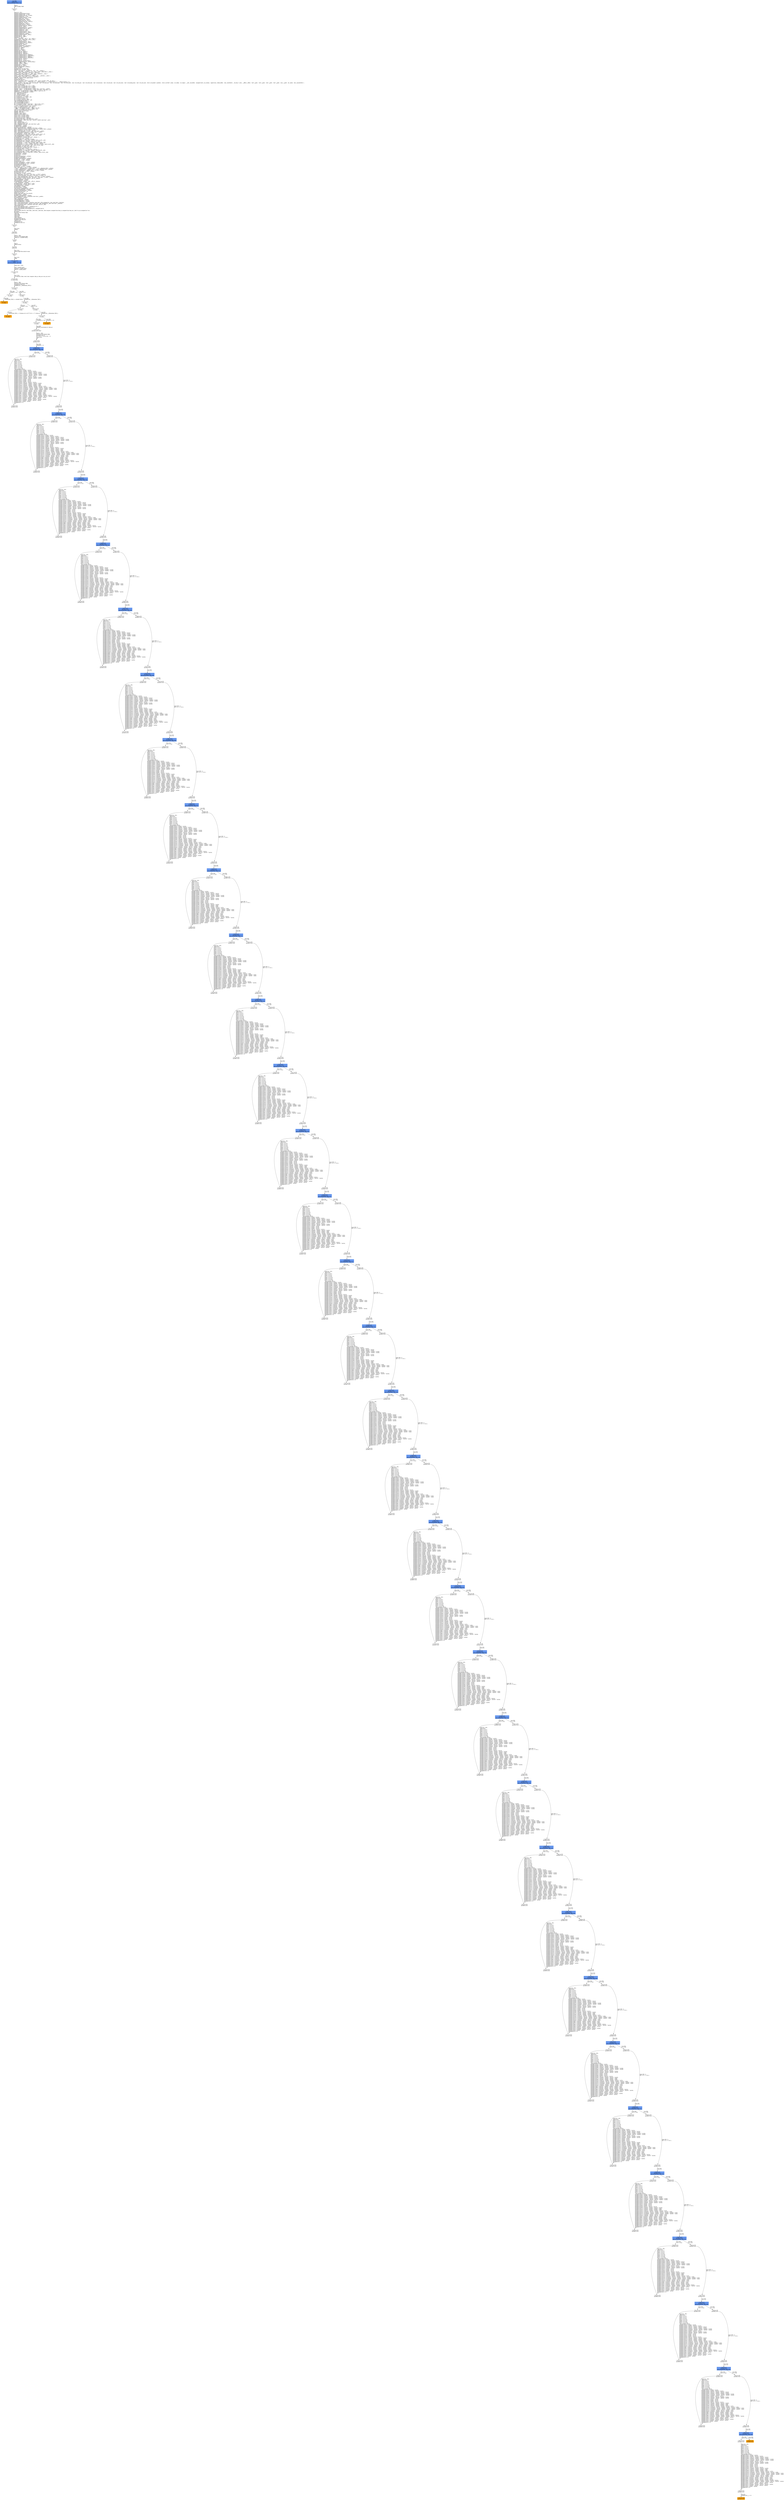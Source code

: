 digraph ARG {
node [style="filled" shape="box" color="white"]
0 [fillcolor="cornflowerblue" label="0 @ N90\nmain entry\nAbstractionState: ABS0: true\n" id="0"]
74 [label="74 @ N115\nmain\n" id="74"]
75 [label="75 @ N101\nmain\n" id="75"]
76 [label="76 @ N63\ninitial entry\n" id="76"]
77 [label="77 @ N65\ninitial\n" id="77"]
78 [label="78 @ N62\ninitial exit\n" id="78"]
79 [label="79 @ N102\nmain\n" id="79"]
17422 [fillcolor="cornflowerblue" label="17422 @ N103\nmain\nAbstractionState: ABS2395\n" id="17422"]
17423 [label="17423 @ N108\nmain\n" id="17423"]
17424 [label="17424 @ N67\ncrc_main entry\n" id="17424"]
17425 [label="17425 @ N70\ncrc_main\n" id="17425"]
17427 [label="17427 @ N71\ncrc_main\n" id="17427"]
17428 [fillcolor="orange" label="17428 @ N73\ncrc_main\n" id="17428"]
17426 [label="17426 @ N72\ncrc_main\n" id="17426"]
17429 [label="17429 @ N74\ncrc_main\n" id="17429"]
17431 [label="17431 @ N75\ncrc_main\n" id="17431"]
17432 [fillcolor="orange" label="17432 @ N77\ncrc_main\n" id="17432"]
17430 [label="17430 @ N76\ncrc_main\n" id="17430"]
17433 [label="17433 @ N78\ncrc_main\n" id="17433"]
17435 [label="17435 @ N79\ncrc_main\n" id="17435"]
17436 [label="17436 @ N1\nparallel_crces entry\n" id="17436"]
17437 [label="17437 @ N6\nparallel_crces\n" id="17437"]
17439 [fillcolor="cornflowerblue" label="17439 @ N7\nparallel_crces\nAbstractionState: ABS2396\n" id="17439"]
17441 [label="17441 @ N10\nparallel_crces\n" id="17441"]
17442 [label="17442 @ N55\nparallel_crces\n" id="17442"]
17440 [label="17440 @ N9\nparallel_crces\n" id="17440"]
17444 [label="17444 @ N8\nparallel_crces\n" id="17444"]
17446 [fillcolor="cornflowerblue" label="17446 @ N7\nparallel_crces\nAbstractionState: ABS2398\n" id="17446"]
17448 [label="17448 @ N10\nparallel_crces\n" id="17448"]
17449 [label="17449 @ N55\nparallel_crces\n" id="17449"]
17447 [label="17447 @ N9\nparallel_crces\n" id="17447"]
17451 [label="17451 @ N8\nparallel_crces\n" id="17451"]
17453 [fillcolor="cornflowerblue" label="17453 @ N7\nparallel_crces\nAbstractionState: ABS2400\n" id="17453"]
17455 [label="17455 @ N10\nparallel_crces\n" id="17455"]
17456 [label="17456 @ N55\nparallel_crces\n" id="17456"]
17454 [label="17454 @ N9\nparallel_crces\n" id="17454"]
17458 [label="17458 @ N8\nparallel_crces\n" id="17458"]
17460 [fillcolor="cornflowerblue" label="17460 @ N7\nparallel_crces\nAbstractionState: ABS2402\n" id="17460"]
17462 [label="17462 @ N10\nparallel_crces\n" id="17462"]
17463 [label="17463 @ N55\nparallel_crces\n" id="17463"]
17461 [label="17461 @ N9\nparallel_crces\n" id="17461"]
17465 [label="17465 @ N8\nparallel_crces\n" id="17465"]
17467 [fillcolor="cornflowerblue" label="17467 @ N7\nparallel_crces\nAbstractionState: ABS2404\n" id="17467"]
17469 [label="17469 @ N10\nparallel_crces\n" id="17469"]
17470 [label="17470 @ N55\nparallel_crces\n" id="17470"]
17468 [label="17468 @ N9\nparallel_crces\n" id="17468"]
17472 [label="17472 @ N8\nparallel_crces\n" id="17472"]
17474 [fillcolor="cornflowerblue" label="17474 @ N7\nparallel_crces\nAbstractionState: ABS2406\n" id="17474"]
17476 [label="17476 @ N10\nparallel_crces\n" id="17476"]
17477 [label="17477 @ N55\nparallel_crces\n" id="17477"]
17475 [label="17475 @ N9\nparallel_crces\n" id="17475"]
17479 [label="17479 @ N8\nparallel_crces\n" id="17479"]
17481 [fillcolor="cornflowerblue" label="17481 @ N7\nparallel_crces\nAbstractionState: ABS2408\n" id="17481"]
17483 [label="17483 @ N10\nparallel_crces\n" id="17483"]
17484 [label="17484 @ N55\nparallel_crces\n" id="17484"]
17482 [label="17482 @ N9\nparallel_crces\n" id="17482"]
17486 [label="17486 @ N8\nparallel_crces\n" id="17486"]
17488 [fillcolor="cornflowerblue" label="17488 @ N7\nparallel_crces\nAbstractionState: ABS2410\n" id="17488"]
17490 [label="17490 @ N10\nparallel_crces\n" id="17490"]
17491 [label="17491 @ N55\nparallel_crces\n" id="17491"]
17489 [label="17489 @ N9\nparallel_crces\n" id="17489"]
17493 [label="17493 @ N8\nparallel_crces\n" id="17493"]
17495 [fillcolor="cornflowerblue" label="17495 @ N7\nparallel_crces\nAbstractionState: ABS2412\n" id="17495"]
17497 [label="17497 @ N10\nparallel_crces\n" id="17497"]
17498 [label="17498 @ N55\nparallel_crces\n" id="17498"]
17496 [label="17496 @ N9\nparallel_crces\n" id="17496"]
17500 [label="17500 @ N8\nparallel_crces\n" id="17500"]
17502 [fillcolor="cornflowerblue" label="17502 @ N7\nparallel_crces\nAbstractionState: ABS2414\n" id="17502"]
17504 [label="17504 @ N10\nparallel_crces\n" id="17504"]
17505 [label="17505 @ N55\nparallel_crces\n" id="17505"]
17503 [label="17503 @ N9\nparallel_crces\n" id="17503"]
17507 [label="17507 @ N8\nparallel_crces\n" id="17507"]
17509 [fillcolor="cornflowerblue" label="17509 @ N7\nparallel_crces\nAbstractionState: ABS2416\n" id="17509"]
17511 [label="17511 @ N10\nparallel_crces\n" id="17511"]
17512 [label="17512 @ N55\nparallel_crces\n" id="17512"]
17510 [label="17510 @ N9\nparallel_crces\n" id="17510"]
17514 [label="17514 @ N8\nparallel_crces\n" id="17514"]
17516 [fillcolor="cornflowerblue" label="17516 @ N7\nparallel_crces\nAbstractionState: ABS2418\n" id="17516"]
17518 [label="17518 @ N10\nparallel_crces\n" id="17518"]
17519 [label="17519 @ N55\nparallel_crces\n" id="17519"]
17517 [label="17517 @ N9\nparallel_crces\n" id="17517"]
17521 [label="17521 @ N8\nparallel_crces\n" id="17521"]
17523 [fillcolor="cornflowerblue" label="17523 @ N7\nparallel_crces\nAbstractionState: ABS2420\n" id="17523"]
17525 [label="17525 @ N10\nparallel_crces\n" id="17525"]
17526 [label="17526 @ N55\nparallel_crces\n" id="17526"]
17524 [label="17524 @ N9\nparallel_crces\n" id="17524"]
17528 [label="17528 @ N8\nparallel_crces\n" id="17528"]
17530 [fillcolor="cornflowerblue" label="17530 @ N7\nparallel_crces\nAbstractionState: ABS2422\n" id="17530"]
17532 [label="17532 @ N10\nparallel_crces\n" id="17532"]
17533 [label="17533 @ N55\nparallel_crces\n" id="17533"]
17531 [label="17531 @ N9\nparallel_crces\n" id="17531"]
17535 [label="17535 @ N8\nparallel_crces\n" id="17535"]
17537 [fillcolor="cornflowerblue" label="17537 @ N7\nparallel_crces\nAbstractionState: ABS2424\n" id="17537"]
17539 [label="17539 @ N10\nparallel_crces\n" id="17539"]
17540 [label="17540 @ N55\nparallel_crces\n" id="17540"]
17538 [label="17538 @ N9\nparallel_crces\n" id="17538"]
17542 [label="17542 @ N8\nparallel_crces\n" id="17542"]
17544 [fillcolor="cornflowerblue" label="17544 @ N7\nparallel_crces\nAbstractionState: ABS2426\n" id="17544"]
17546 [label="17546 @ N10\nparallel_crces\n" id="17546"]
17547 [label="17547 @ N55\nparallel_crces\n" id="17547"]
17545 [label="17545 @ N9\nparallel_crces\n" id="17545"]
17549 [label="17549 @ N8\nparallel_crces\n" id="17549"]
17551 [fillcolor="cornflowerblue" label="17551 @ N7\nparallel_crces\nAbstractionState: ABS2428\n" id="17551"]
17553 [label="17553 @ N10\nparallel_crces\n" id="17553"]
17554 [label="17554 @ N55\nparallel_crces\n" id="17554"]
17552 [label="17552 @ N9\nparallel_crces\n" id="17552"]
17556 [label="17556 @ N8\nparallel_crces\n" id="17556"]
17558 [fillcolor="cornflowerblue" label="17558 @ N7\nparallel_crces\nAbstractionState: ABS2430\n" id="17558"]
17560 [label="17560 @ N10\nparallel_crces\n" id="17560"]
17561 [label="17561 @ N55\nparallel_crces\n" id="17561"]
17559 [label="17559 @ N9\nparallel_crces\n" id="17559"]
17563 [label="17563 @ N8\nparallel_crces\n" id="17563"]
17565 [fillcolor="cornflowerblue" label="17565 @ N7\nparallel_crces\nAbstractionState: ABS2432\n" id="17565"]
17567 [label="17567 @ N10\nparallel_crces\n" id="17567"]
17568 [label="17568 @ N55\nparallel_crces\n" id="17568"]
17566 [label="17566 @ N9\nparallel_crces\n" id="17566"]
17570 [label="17570 @ N8\nparallel_crces\n" id="17570"]
17572 [fillcolor="cornflowerblue" label="17572 @ N7\nparallel_crces\nAbstractionState: ABS2434\n" id="17572"]
17574 [label="17574 @ N10\nparallel_crces\n" id="17574"]
17575 [label="17575 @ N55\nparallel_crces\n" id="17575"]
17573 [label="17573 @ N9\nparallel_crces\n" id="17573"]
17577 [label="17577 @ N8\nparallel_crces\n" id="17577"]
17579 [fillcolor="cornflowerblue" label="17579 @ N7\nparallel_crces\nAbstractionState: ABS2436\n" id="17579"]
17581 [label="17581 @ N10\nparallel_crces\n" id="17581"]
17582 [label="17582 @ N55\nparallel_crces\n" id="17582"]
17580 [label="17580 @ N9\nparallel_crces\n" id="17580"]
17584 [label="17584 @ N8\nparallel_crces\n" id="17584"]
17586 [fillcolor="cornflowerblue" label="17586 @ N7\nparallel_crces\nAbstractionState: ABS2438\n" id="17586"]
17588 [label="17588 @ N10\nparallel_crces\n" id="17588"]
17589 [label="17589 @ N55\nparallel_crces\n" id="17589"]
17587 [label="17587 @ N9\nparallel_crces\n" id="17587"]
17591 [label="17591 @ N8\nparallel_crces\n" id="17591"]
17593 [fillcolor="cornflowerblue" label="17593 @ N7\nparallel_crces\nAbstractionState: ABS2440\n" id="17593"]
17595 [label="17595 @ N10\nparallel_crces\n" id="17595"]
17596 [label="17596 @ N55\nparallel_crces\n" id="17596"]
17594 [label="17594 @ N9\nparallel_crces\n" id="17594"]
17598 [label="17598 @ N8\nparallel_crces\n" id="17598"]
17600 [fillcolor="cornflowerblue" label="17600 @ N7\nparallel_crces\nAbstractionState: ABS2442\n" id="17600"]
17602 [label="17602 @ N10\nparallel_crces\n" id="17602"]
17603 [label="17603 @ N55\nparallel_crces\n" id="17603"]
17601 [label="17601 @ N9\nparallel_crces\n" id="17601"]
17605 [label="17605 @ N8\nparallel_crces\n" id="17605"]
17607 [fillcolor="cornflowerblue" label="17607 @ N7\nparallel_crces\nAbstractionState: ABS2444\n" id="17607"]
17609 [label="17609 @ N10\nparallel_crces\n" id="17609"]
17610 [label="17610 @ N55\nparallel_crces\n" id="17610"]
17608 [label="17608 @ N9\nparallel_crces\n" id="17608"]
17612 [label="17612 @ N8\nparallel_crces\n" id="17612"]
17614 [fillcolor="cornflowerblue" label="17614 @ N7\nparallel_crces\nAbstractionState: ABS2446\n" id="17614"]
17616 [label="17616 @ N10\nparallel_crces\n" id="17616"]
17617 [label="17617 @ N55\nparallel_crces\n" id="17617"]
17615 [label="17615 @ N9\nparallel_crces\n" id="17615"]
17619 [label="17619 @ N8\nparallel_crces\n" id="17619"]
17621 [fillcolor="cornflowerblue" label="17621 @ N7\nparallel_crces\nAbstractionState: ABS2448\n" id="17621"]
17623 [label="17623 @ N10\nparallel_crces\n" id="17623"]
17624 [label="17624 @ N55\nparallel_crces\n" id="17624"]
17622 [label="17622 @ N9\nparallel_crces\n" id="17622"]
17626 [label="17626 @ N8\nparallel_crces\n" id="17626"]
17628 [fillcolor="cornflowerblue" label="17628 @ N7\nparallel_crces\nAbstractionState: ABS2450\n" id="17628"]
17630 [label="17630 @ N10\nparallel_crces\n" id="17630"]
17631 [label="17631 @ N55\nparallel_crces\n" id="17631"]
17629 [label="17629 @ N9\nparallel_crces\n" id="17629"]
17633 [label="17633 @ N8\nparallel_crces\n" id="17633"]
17635 [fillcolor="cornflowerblue" label="17635 @ N7\nparallel_crces\nAbstractionState: ABS2452\n" id="17635"]
17637 [label="17637 @ N10\nparallel_crces\n" id="17637"]
17638 [label="17638 @ N55\nparallel_crces\n" id="17638"]
17636 [label="17636 @ N9\nparallel_crces\n" id="17636"]
17640 [label="17640 @ N8\nparallel_crces\n" id="17640"]
17642 [fillcolor="cornflowerblue" label="17642 @ N7\nparallel_crces\nAbstractionState: ABS2454\n" id="17642"]
17644 [label="17644 @ N10\nparallel_crces\n" id="17644"]
17645 [label="17645 @ N55\nparallel_crces\n" id="17645"]
17643 [label="17643 @ N9\nparallel_crces\n" id="17643"]
17647 [label="17647 @ N8\nparallel_crces\n" id="17647"]
17649 [fillcolor="cornflowerblue" label="17649 @ N7\nparallel_crces\nAbstractionState: ABS2456\n" id="17649"]
17651 [label="17651 @ N10\nparallel_crces\n" id="17651"]
17652 [label="17652 @ N55\nparallel_crces\n" id="17652"]
17650 [label="17650 @ N9\nparallel_crces\n" id="17650"]
17654 [label="17654 @ N8\nparallel_crces\n" id="17654"]
17656 [fillcolor="cornflowerblue" label="17656 @ N7\nparallel_crces\nAbstractionState: ABS2458\n" id="17656"]
17658 [label="17658 @ N10\nparallel_crces\n" id="17658"]
17659 [label="17659 @ N55\nparallel_crces\n" id="17659"]
17657 [label="17657 @ N9\nparallel_crces\n" id="17657"]
17661 [label="17661 @ N8\nparallel_crces\n" id="17661"]
17663 [fillcolor="cornflowerblue" label="17663 @ N7\nparallel_crces\nAbstractionState: ABS2460\n" id="17663"]
17665 [label="17665 @ N10\nparallel_crces\n" id="17665"]
17666 [label="17666 @ N55\nparallel_crces\n" id="17666"]
17667 [fillcolor="orange" label="17667 @ N56\nparallel_crces\n" id="17667"]
17664 [fillcolor="orange" label="17664 @ N9\nparallel_crces\n" id="17664"]
17434 [fillcolor="orange" label="17434 @ N80\ncrc_main\n" id="17434"]
0 -> 74 [label="Line 0: \lINIT GLOBAL VARS\l" id="0 -> 74"]
74 -> 75 [label="Lines 39 - 1022: \ltypedef unsigned long int size_t;\ltypedef unsigned char __u_char;\ltypedef unsigned short int __u_short;\ltypedef unsigned int __u_int;\ltypedef unsigned long int __u_long;\ltypedef signed char __int8_t;\ltypedef unsigned char __uint8_t;\ltypedef signed short int __int16_t;\ltypedef unsigned short int __uint16_t;\ltypedef signed int __int32_t;\ltypedef unsigned int __uint32_t;\ltypedef signed long int __int64_t;\ltypedef unsigned long int __uint64_t;\ltypedef long int __quad_t;\ltypedef unsigned long int __u_quad_t;\ltypedef unsigned long int __dev_t;\ltypedef unsigned int __uid_t;\ltypedef unsigned int __gid_t;\ltypedef unsigned long int __ino_t;\ltypedef unsigned long int __ino64_t;\ltypedef unsigned int __mode_t;\ltypedef unsigned long int __nlink_t;\ltypedef long int __off_t;\ltypedef long int __off64_t;\ltypedef int __pid_t;\lstruct __anon_type___fsid_t {   int __val[2]; } ;\ltypedef struct __anon_type___fsid_t __fsid_t;\ltypedef long int __clock_t;\ltypedef unsigned long int __rlim_t;\ltypedef unsigned long int __rlim64_t;\ltypedef unsigned int __id_t;\ltypedef long int __time_t;\ltypedef unsigned int __useconds_t;\ltypedef long int __suseconds_t;\ltypedef int __daddr_t;\ltypedef int __key_t;\ltypedef int __clockid_t;\ltypedef void *__timer_t;\ltypedef long int __blksize_t;\ltypedef long int __blkcnt_t;\ltypedef long int __blkcnt64_t;\ltypedef unsigned long int __fsblkcnt_t;\ltypedef unsigned long int __fsblkcnt64_t;\ltypedef unsigned long int __fsfilcnt_t;\ltypedef unsigned long int __fsfilcnt64_t;\ltypedef long int __fsword_t;\ltypedef long int __ssize_t;\ltypedef long int __syscall_slong_t;\ltypedef unsigned long int __syscall_ulong_t;\ltypedef __off64_t __loff_t;\ltypedef __quad_t *__qaddr_t;\ltypedef char *__caddr_t;\ltypedef long int __intptr_t;\ltypedef unsigned int __socklen_t;\lstruct _IO_FILE ;\ltypedef struct _IO_FILE FILE;\ltypedef struct _IO_FILE __FILE;\lunion __anon_type_0 {   unsigned int __wch;   char __wchb[4]; } ;\lstruct __anon_type___mbstate_t {   int __count;   union __anon_type_0 __value; } ;\ltypedef struct __anon_type___mbstate_t __mbstate_t;\lstruct __anon_type__G_fpos_t {   __off_t __pos;   __mbstate_t __state; } ;\ltypedef struct __anon_type__G_fpos_t _G_fpos_t;\lstruct __anon_type__G_fpos64_t {   __off64_t __pos;   __mbstate_t __state; } ;\ltypedef struct __anon_type__G_fpos_t _G_fpos64_t;\ltypedef __builtin_va_list __gnuc_va_list;\lstruct _IO_jump_t ;\ltypedef void _IO_lock_t;\lstruct _IO_marker {   struct _IO_marker *_next;   struct _IO_FILE *_sbuf;   int _pos; } ;\lenum __codecvt_result {   __codecvt_ok = 0,   __codecvt_partial = 1,   __codecvt_error = 2,   __codecvt_noconv = 3 } ;\lstruct _IO_FILE {   int _flags;   char *_IO_read_ptr;   char *_IO_read_end;   char *_IO_read_base;   char *_IO_write_base;   char *_IO_write_ptr;   char *_IO_write_end;   char *_IO_buf_base;   char *_IO_buf_end;   char *_IO_save_base;   char *_IO_backup_base;   char *_IO_save_end;   struct _IO_marker *_markers;   struct _IO_FILE *_chain;   int _fileno;   int _flags2;   __off_t _old_offset;   unsigned short _cur_column;   signed char _vtable_offset;   char _shortbuf[1];   _IO_lock_t *_lock;   __off64_t _offset;   void *__pad1;   void *__pad2;   void *__pad3;   void *__pad4;   size_t __pad5;   int _mode;   char _unused2[40]; } ;\ltypedef struct _IO_FILE _IO_FILE;\lstruct _IO_FILE_plus ;\lextern struct _IO_FILE_plus _IO_2_1_stdin_;\lextern struct _IO_FILE_plus _IO_2_1_stdout_;\lextern struct _IO_FILE_plus _IO_2_1_stderr_;\ltypedef __ssize_t  __io_read_fn(void *__cookie, char *__buf, size_t __nbytes);\ltypedef __ssize_t  __io_write_fn(void *__cookie, const char *__buf, size_t __n);\ltypedef int __io_seek_fn(void *__cookie, __off64_t *__pos, int __w);\ltypedef int __io_close_fn(void *__cookie);\lint __underflow(_IO_FILE *);\lint __uflow(_IO_FILE *);\lint __overflow(_IO_FILE *, int);\lint _IO_getc(_IO_FILE *__fp);\lint _IO_putc(int __c, _IO_FILE *__fp);\lint _IO_feof(_IO_FILE *__fp);\lint _IO_ferror(_IO_FILE *__fp);\lint _IO_peekc_locked(_IO_FILE *__fp);\lvoid _IO_flockfile(_IO_FILE *);\lvoid _IO_funlockfile(_IO_FILE *);\lint _IO_ftrylockfile(_IO_FILE *);\lint _IO_vfscanf(_IO_FILE *, const char *, __gnuc_va_list , int *);\lint _IO_vfprintf(_IO_FILE *, const char *, __gnuc_va_list );\l__ssize_t  _IO_padn(_IO_FILE *, int, __ssize_t );\lsize_t  _IO_sgetn(_IO_FILE *, void *, size_t );\l__off64_t  _IO_seekoff(_IO_FILE *, __off64_t , int, int);\l__off64_t  _IO_seekpos(_IO_FILE *, __off64_t , int);\lvoid _IO_free_backup_area(_IO_FILE *);\ltypedef __gnuc_va_list va_list;\ltypedef __off_t off_t;\ltypedef __ssize_t ssize_t;\ltypedef _G_fpos_t fpos_t;\lextern struct _IO_FILE *stdin;\lextern struct _IO_FILE *stdout;\lextern struct _IO_FILE *stderr;\lint remove(const char *__filename);\lint rename(const char *__old, const char *__new);\lint renameat(int __oldfd, const char *__old, int __newfd, const char *__new);\lFILE * tmpfile();\lchar * tmpnam(char *__s);\lchar * tmpnam_r(char *__s);\lchar * tempnam(const char *__dir, const char *__pfx);\lint fclose(FILE *__stream);\lint fflush(FILE *__stream);\lint fflush_unlocked(FILE *__stream);\lFILE * fopen(const char *__filename, const char *__modes);\lFILE * freopen(const char *__filename, const char *__modes, FILE *__stream);\lFILE * fdopen(int __fd, const char *__modes);\lFILE * fmemopen(void *__s, size_t __len, const char *__modes);\lFILE * open_memstream(char **__bufloc, size_t *__sizeloc);\lvoid setbuf(FILE *__stream, char *__buf);\lint setvbuf(FILE *__stream, char *__buf, int __modes, size_t __n);\lvoid setbuffer(FILE *__stream, char *__buf, size_t __size);\lvoid setlinebuf(FILE *__stream);\lint fprintf(FILE *__stream, const char *__format, ...);\lint printf(const char *__format, ...);\lint sprintf(char *__s, const char *__format, ...);\lint vfprintf(FILE *__s, const char *__format, __gnuc_va_list __arg);\lint vprintf(const char *__format, __gnuc_va_list __arg);\lint vsprintf(char *__s, const char *__format, __gnuc_va_list __arg);\lint snprintf(char *__s, size_t __maxlen, const char *__format, ...);\lint vsnprintf(char *__s, size_t __maxlen, const char *__format, __gnuc_va_list __arg);\lint vdprintf(int __fd, const char *__fmt, __gnuc_va_list __arg);\lint dprintf(int __fd, const char *__fmt, ...);\lint fscanf(FILE *__stream, const char *__format, ...);\lint scanf(const char *__format, ...);\lint sscanf(const char *__s, const char *__format, ...);\lint vfscanf(FILE *__s, const char *__format, __gnuc_va_list __arg);\lint vscanf(const char *__format, __gnuc_va_list __arg);\lint vsscanf(const char *__s, const char *__format, __gnuc_va_list __arg);\lint fgetc(FILE *__stream);\lint getc(FILE *__stream);\lint getchar();\lint getc_unlocked(FILE *__stream);\lint getchar_unlocked();\lint fgetc_unlocked(FILE *__stream);\lint fputc(int __c, FILE *__stream);\lint putc(int __c, FILE *__stream);\lint putchar(int __c);\lint fputc_unlocked(int __c, FILE *__stream);\lint putc_unlocked(int __c, FILE *__stream);\lint putchar_unlocked(int __c);\lint getw(FILE *__stream);\lint putw(int __w, FILE *__stream);\lchar * fgets(char *__s, int __n, FILE *__stream);\l__ssize_t  __getdelim(char **__lineptr, size_t *__n, int __delimiter, FILE *__stream);\l__ssize_t  getdelim(char **__lineptr, size_t *__n, int __delimiter, FILE *__stream);\l__ssize_t  getline(char **__lineptr, size_t *__n, FILE *__stream);\lint fputs(const char *__s, FILE *__stream);\lint puts(const char *__s);\lint ungetc(int __c, FILE *__stream);\lsize_t  fread(void *__ptr, size_t __size, size_t __n, FILE *__stream);\lsize_t  fwrite(const void *__ptr, size_t __size, size_t __n, FILE *__s);\lsize_t  fread_unlocked(void *__ptr, size_t __size, size_t __n, FILE *__stream);\lsize_t  fwrite_unlocked(const void *__ptr, size_t __size, size_t __n, FILE *__stream);\lint fseek(FILE *__stream, long int __off, int __whence);\llong int ftell(FILE *__stream);\lvoid rewind(FILE *__stream);\lint fseeko(FILE *__stream, __off_t __off, int __whence);\l__off_t  ftello(FILE *__stream);\lint fgetpos(FILE *__stream, fpos_t *__pos);\lint fsetpos(FILE *__stream, fpos_t *__pos);\lvoid clearerr(FILE *__stream);\lint feof(FILE *__stream);\lint ferror(FILE *__stream);\lvoid clearerr_unlocked(FILE *__stream);\lint feof_unlocked(FILE *__stream);\lint ferror_unlocked(FILE *__stream);\lvoid perror(const char *__s);\lextern int sys_nerr;\lextern const const char *sys_errlist[];\lint fileno(FILE *__stream);\lint fileno_unlocked(FILE *__stream);\lFILE * popen(const char *__command, const char *__modes);\lint pclose(FILE *__stream);\lchar * ctermid(char *__s);\lvoid flockfile(FILE *__stream);\lint ftrylockfile(FILE *__stream);\lvoid funlockfile(FILE *__stream);\lvoid __assert_fail(const char *__assertion, const char *__file, unsigned int __line, const char *__function);\lvoid __assert_perror_fail(int __errnum, const char *__file, unsigned int __line, const char *__function);\lvoid __assert(const char *__assertion, const char *__file, int __line);\l_Bool nondet_bool();\lstruct state_elements_main {   unsigned int crc; } ;\lstruct state_elements_main smain = {  };\lunsigned int parallel_crces(unsigned int c1, unsigned char d);\lvoid initial();\lvoid crc_main(_Bool clk, _Bool clken, _Bool reset, _Bool load, _Bool compute, unsigned char data_in, unsigned char data_out, _Bool *crc_ok, unsigned int *crc);\lint main();\lFunction start dummy edge\l_Bool clk;\l_Bool clken;\l_Bool reset;\l_Bool load;\l_Bool compute;\lunsigned char data_in;\lunsigned char data_out;\l_Bool crc_ok;\lunsigned int crc;\lunsigned int new_crc;\l" id="74 -> 75"]
75 -> 76 [label="Line 1024: \linitial()\l" id="75 -> 76"]
76 -> 77 [label="Lines 0 - 968: \lFunction start dummy edge\lsmain.crc = 4294967295LL;\l" id="76 -> 77"]
77 -> 78 [label="Line 0: \ldefault return\l" id="77 -> 78"]
78 -> 79 [label="Line 1024: \lReturn edge from initial to main\l" id="78 -> 79"]
79 -> 17422 [label="Line 1025: \lwhile\l" id="79 -> 17422"]
17422 -> 17423 [label="Lines 1025 - 1028: \l\lload = nondet_bool();\lcompute = nondet_bool();\ldata_in = nondet_bool();\l" id="17422 -> 17423"]
17423 -> 17424 [label="Line 1029: \lcrc_main(clk, clken, reset, load, compute, data_in, data_out, &crc_ok, &crc)\l" id="17423 -> 17424"]
17424 -> 17425 [label="Lines 0 - 986: \lFunction start dummy edge\lunsigned int new_crc;\lunsigned int __CPAchecker_TMP_0;\l" id="17424 -> 17425"]
17425 -> 17426 [label="Line 986: \l[reset == 0]\l" id="17425 -> 17426"]
17425 -> 17427 [label="Line 986: \l[!(reset == 0)]\l" id="17425 -> 17427"]
17427 -> 17428 [label="Line 986: \l__CPAchecker_TMP_0 = 4294967295LL;\l" id="17427 -> 17428"]
17426 -> 17429 [label="Line 986: \lunsigned int __CPAchecker_TMP_1;\l" id="17426 -> 17429"]
17429 -> 17430 [label="Line 987: \l[load == 0]\l" id="17429 -> 17430"]
17429 -> 17431 [label="Line 987: \l[!(load == 0)]\l" id="17429 -> 17431"]
17431 -> 17432 [label="Line 987: \l__CPAchecker_TMP_1 = (((smain.crc) & 16777215) << 7) | data_in;\l" id="17431 -> 17432"]
17430 -> 17433 [label="Line 987: \lunsigned int __CPAchecker_TMP_2;\l" id="17430 -> 17433"]
17433 -> 17434 [label="Line 988: \l[compute == 0]\l" id="17433 -> 17434"]
17433 -> 17435 [label="Line 988: \l[!(compute == 0)]\l" id="17433 -> 17435"]
17435 -> 17436 [label="Line 988: \lparallel_crces(smain.crc, data_in)\l" id="17435 -> 17436"]
17436 -> 17437 [label="Lines 0 - 908: \lFunction start dummy edge\lunsigned char x1;\lx1 = ((c1 >> 24) & 255) ^ d;\l_Bool c[32];\lfor\l" id="17436 -> 17437"]
17437 -> 17439 [label="Line 908: \lunsigned i = 0;\l" id="17437 -> 17439"]
17439 -> 17440 [label="Line 908: \l[i <= 31]\l" id="17439 -> 17440"]
17439 -> 17441 [label="Line 908: \l[!(i <= 31)]\l" id="17439 -> 17441"]
17441 -> 17442 [label="Lines 911 - 961: \l_Bool x[32];\lx[24] = x1 & 1;\lx[25] = x1 & 2;\lx[26] = x1 & 4;\lx[27] = x1 & 8;\lx[28] = x1 & 16;\lx[29] = x1 & 32;\lx[30] = x1 & 64;\lx[31] = x1 & 128;\l_Bool parallel_crc[32];\lparallel_crc[31] = (x[29]) ^ (c[23]);\lparallel_crc[30] = ((x[28]) ^ (x[31])) ^ (c[22]);\lparallel_crc[29] = (((x[27]) ^ (x[30])) ^ (x[31])) ^ (c[21]);\lparallel_crc[28] = (((x[26]) ^ (x[29])) ^ (x[30])) ^ (c[20]);\lparallel_crc[27] = ((((x[31]) ^ (x[25])) ^ (x[28])) ^ (x[29])) ^ (c[19]);\lparallel_crc[26] = ((((x[30]) ^ (x[24])) ^ (x[27])) ^ (x[28])) ^ (c[18]);\lparallel_crc[25] = ((x[26]) ^ (x[27])) ^ (c[17]);\lparallel_crc[24] = (((x[31]) ^ (x[25])) ^ (x[26])) ^ (c[16]);\lparallel_crc[23] = (((x[30]) ^ (x[24])) ^ (x[25])) ^ (c[15]);\lparallel_crc[22] = (x[24]) ^ (c[14]);\lparallel_crc[21] = (x[29]) ^ (c[13]);\lparallel_crc[20] = (x[28]) ^ (c[12]);\lparallel_crc[19] = ((x[27]) ^ (x[31])) ^ (c[11]);\lparallel_crc[18] = (((x[26]) ^ (x[30])) ^ (x[31])) ^ (c[10]);\lparallel_crc[17] = (((x[25]) ^ (x[29])) ^ (x[30])) ^ (c[9]);\lparallel_crc[16] = (((x[24]) ^ (x[28])) ^ (x[29])) ^ (c[8]);\lparallel_crc[15] = ((((x[27]) ^ (x[28])) ^ (x[29])) ^ (x[31])) ^ (c[7]);\lparallel_crc[14] = (((((x[26]) ^ (x[27])) ^ (x[28])) ^ (x[30])) ^ (x[31])) ^ (c[6]);\lparallel_crc[13] = ((((((x[31]) ^ (x[25])) ^ (x[26])) ^ (x[27])) ^ (x[29])) ^ (x[30])) ^ (c[5]);\lparallel_crc[12] = ((((((x[30]) ^ (x[24])) ^ (x[25])) ^ (x[26])) ^ (x[28])) ^ (x[29])) ^ (c[4]);\lparallel_crc[11] = ((((x[24]) ^ (x[25])) ^ (x[27])) ^ (x[28])) ^ (c[3]);\lparallel_crc[10] = ((((x[24]) ^ (x[26])) ^ (x[27])) ^ (x[29])) ^ (c[2]);\lparallel_crc[9] = ((((x[25]) ^ (x[26])) ^ (x[28])) ^ (x[29])) ^ (c[1]);\lparallel_crc[8] = ((((x[24]) ^ (x[25])) ^ (x[27])) ^ (x[28])) ^ (c[0]);\lparallel_crc[7] = ((((x[24]) ^ (x[26])) ^ (x[27])) ^ (x[29])) ^ (x[31]);\lparallel_crc[6] = (((((x[25]) ^ (x[26])) ^ (x[28])) ^ (x[29])) ^ (x[30])) ^ (x[31]);\lparallel_crc[5] = ((((((x[31]) ^ (x[30])) ^ (x[29])) ^ (x[28])) ^ (x[27])) ^ (x[25])) ^ (x[24]);\lparallel_crc[4] = ((((x[30]) ^ (x[28])) ^ (x[27])) ^ (x[26])) ^ (x[24]);\lparallel_crc[3] = (((x[31]) ^ (x[25])) ^ (x[26])) ^ (x[27]);\lparallel_crc[2] = ((((x[30]) ^ (x[24])) ^ (x[31])) ^ (x[25])) ^ (x[26]);\lparallel_crc[1] = (((x[30]) ^ (x[24])) ^ (x[31])) ^ (x[25]);\lparallel_crc[0] = (x[30]) ^ (x[24]);\lunsigned int n = 0;\lfor\l" id="17441 -> 17442"]
17440 -> 17444 [label="Lines 909 - 0: \lc[i] = (c1 >> i) & 1;\l\l" id="17440 -> 17444"]
17444 -> 17446 [label="Line 908: \li = i + 1;\l" id="17444 -> 17446"]
17446 -> 17447 [label="Line 908: \l[i <= 31]\l" id="17446 -> 17447"]
17446 -> 17448 [label="Line 908: \l[!(i <= 31)]\l" id="17446 -> 17448"]
17448 -> 17449 [label="Lines 911 - 961: \l_Bool x[32];\lx[24] = x1 & 1;\lx[25] = x1 & 2;\lx[26] = x1 & 4;\lx[27] = x1 & 8;\lx[28] = x1 & 16;\lx[29] = x1 & 32;\lx[30] = x1 & 64;\lx[31] = x1 & 128;\l_Bool parallel_crc[32];\lparallel_crc[31] = (x[29]) ^ (c[23]);\lparallel_crc[30] = ((x[28]) ^ (x[31])) ^ (c[22]);\lparallel_crc[29] = (((x[27]) ^ (x[30])) ^ (x[31])) ^ (c[21]);\lparallel_crc[28] = (((x[26]) ^ (x[29])) ^ (x[30])) ^ (c[20]);\lparallel_crc[27] = ((((x[31]) ^ (x[25])) ^ (x[28])) ^ (x[29])) ^ (c[19]);\lparallel_crc[26] = ((((x[30]) ^ (x[24])) ^ (x[27])) ^ (x[28])) ^ (c[18]);\lparallel_crc[25] = ((x[26]) ^ (x[27])) ^ (c[17]);\lparallel_crc[24] = (((x[31]) ^ (x[25])) ^ (x[26])) ^ (c[16]);\lparallel_crc[23] = (((x[30]) ^ (x[24])) ^ (x[25])) ^ (c[15]);\lparallel_crc[22] = (x[24]) ^ (c[14]);\lparallel_crc[21] = (x[29]) ^ (c[13]);\lparallel_crc[20] = (x[28]) ^ (c[12]);\lparallel_crc[19] = ((x[27]) ^ (x[31])) ^ (c[11]);\lparallel_crc[18] = (((x[26]) ^ (x[30])) ^ (x[31])) ^ (c[10]);\lparallel_crc[17] = (((x[25]) ^ (x[29])) ^ (x[30])) ^ (c[9]);\lparallel_crc[16] = (((x[24]) ^ (x[28])) ^ (x[29])) ^ (c[8]);\lparallel_crc[15] = ((((x[27]) ^ (x[28])) ^ (x[29])) ^ (x[31])) ^ (c[7]);\lparallel_crc[14] = (((((x[26]) ^ (x[27])) ^ (x[28])) ^ (x[30])) ^ (x[31])) ^ (c[6]);\lparallel_crc[13] = ((((((x[31]) ^ (x[25])) ^ (x[26])) ^ (x[27])) ^ (x[29])) ^ (x[30])) ^ (c[5]);\lparallel_crc[12] = ((((((x[30]) ^ (x[24])) ^ (x[25])) ^ (x[26])) ^ (x[28])) ^ (x[29])) ^ (c[4]);\lparallel_crc[11] = ((((x[24]) ^ (x[25])) ^ (x[27])) ^ (x[28])) ^ (c[3]);\lparallel_crc[10] = ((((x[24]) ^ (x[26])) ^ (x[27])) ^ (x[29])) ^ (c[2]);\lparallel_crc[9] = ((((x[25]) ^ (x[26])) ^ (x[28])) ^ (x[29])) ^ (c[1]);\lparallel_crc[8] = ((((x[24]) ^ (x[25])) ^ (x[27])) ^ (x[28])) ^ (c[0]);\lparallel_crc[7] = ((((x[24]) ^ (x[26])) ^ (x[27])) ^ (x[29])) ^ (x[31]);\lparallel_crc[6] = (((((x[25]) ^ (x[26])) ^ (x[28])) ^ (x[29])) ^ (x[30])) ^ (x[31]);\lparallel_crc[5] = ((((((x[31]) ^ (x[30])) ^ (x[29])) ^ (x[28])) ^ (x[27])) ^ (x[25])) ^ (x[24]);\lparallel_crc[4] = ((((x[30]) ^ (x[28])) ^ (x[27])) ^ (x[26])) ^ (x[24]);\lparallel_crc[3] = (((x[31]) ^ (x[25])) ^ (x[26])) ^ (x[27]);\lparallel_crc[2] = ((((x[30]) ^ (x[24])) ^ (x[31])) ^ (x[25])) ^ (x[26]);\lparallel_crc[1] = (((x[30]) ^ (x[24])) ^ (x[31])) ^ (x[25]);\lparallel_crc[0] = (x[30]) ^ (x[24]);\lunsigned int n = 0;\lfor\l" id="17448 -> 17449"]
17447 -> 17451 [label="Lines 909 - 0: \lc[i] = (c1 >> i) & 1;\l\l" id="17447 -> 17451"]
17451 -> 17453 [label="Line 908: \li = i + 1;\l" id="17451 -> 17453"]
17453 -> 17454 [label="Line 908: \l[i <= 31]\l" id="17453 -> 17454"]
17453 -> 17455 [label="Line 908: \l[!(i <= 31)]\l" id="17453 -> 17455"]
17455 -> 17456 [label="Lines 911 - 961: \l_Bool x[32];\lx[24] = x1 & 1;\lx[25] = x1 & 2;\lx[26] = x1 & 4;\lx[27] = x1 & 8;\lx[28] = x1 & 16;\lx[29] = x1 & 32;\lx[30] = x1 & 64;\lx[31] = x1 & 128;\l_Bool parallel_crc[32];\lparallel_crc[31] = (x[29]) ^ (c[23]);\lparallel_crc[30] = ((x[28]) ^ (x[31])) ^ (c[22]);\lparallel_crc[29] = (((x[27]) ^ (x[30])) ^ (x[31])) ^ (c[21]);\lparallel_crc[28] = (((x[26]) ^ (x[29])) ^ (x[30])) ^ (c[20]);\lparallel_crc[27] = ((((x[31]) ^ (x[25])) ^ (x[28])) ^ (x[29])) ^ (c[19]);\lparallel_crc[26] = ((((x[30]) ^ (x[24])) ^ (x[27])) ^ (x[28])) ^ (c[18]);\lparallel_crc[25] = ((x[26]) ^ (x[27])) ^ (c[17]);\lparallel_crc[24] = (((x[31]) ^ (x[25])) ^ (x[26])) ^ (c[16]);\lparallel_crc[23] = (((x[30]) ^ (x[24])) ^ (x[25])) ^ (c[15]);\lparallel_crc[22] = (x[24]) ^ (c[14]);\lparallel_crc[21] = (x[29]) ^ (c[13]);\lparallel_crc[20] = (x[28]) ^ (c[12]);\lparallel_crc[19] = ((x[27]) ^ (x[31])) ^ (c[11]);\lparallel_crc[18] = (((x[26]) ^ (x[30])) ^ (x[31])) ^ (c[10]);\lparallel_crc[17] = (((x[25]) ^ (x[29])) ^ (x[30])) ^ (c[9]);\lparallel_crc[16] = (((x[24]) ^ (x[28])) ^ (x[29])) ^ (c[8]);\lparallel_crc[15] = ((((x[27]) ^ (x[28])) ^ (x[29])) ^ (x[31])) ^ (c[7]);\lparallel_crc[14] = (((((x[26]) ^ (x[27])) ^ (x[28])) ^ (x[30])) ^ (x[31])) ^ (c[6]);\lparallel_crc[13] = ((((((x[31]) ^ (x[25])) ^ (x[26])) ^ (x[27])) ^ (x[29])) ^ (x[30])) ^ (c[5]);\lparallel_crc[12] = ((((((x[30]) ^ (x[24])) ^ (x[25])) ^ (x[26])) ^ (x[28])) ^ (x[29])) ^ (c[4]);\lparallel_crc[11] = ((((x[24]) ^ (x[25])) ^ (x[27])) ^ (x[28])) ^ (c[3]);\lparallel_crc[10] = ((((x[24]) ^ (x[26])) ^ (x[27])) ^ (x[29])) ^ (c[2]);\lparallel_crc[9] = ((((x[25]) ^ (x[26])) ^ (x[28])) ^ (x[29])) ^ (c[1]);\lparallel_crc[8] = ((((x[24]) ^ (x[25])) ^ (x[27])) ^ (x[28])) ^ (c[0]);\lparallel_crc[7] = ((((x[24]) ^ (x[26])) ^ (x[27])) ^ (x[29])) ^ (x[31]);\lparallel_crc[6] = (((((x[25]) ^ (x[26])) ^ (x[28])) ^ (x[29])) ^ (x[30])) ^ (x[31]);\lparallel_crc[5] = ((((((x[31]) ^ (x[30])) ^ (x[29])) ^ (x[28])) ^ (x[27])) ^ (x[25])) ^ (x[24]);\lparallel_crc[4] = ((((x[30]) ^ (x[28])) ^ (x[27])) ^ (x[26])) ^ (x[24]);\lparallel_crc[3] = (((x[31]) ^ (x[25])) ^ (x[26])) ^ (x[27]);\lparallel_crc[2] = ((((x[30]) ^ (x[24])) ^ (x[31])) ^ (x[25])) ^ (x[26]);\lparallel_crc[1] = (((x[30]) ^ (x[24])) ^ (x[31])) ^ (x[25]);\lparallel_crc[0] = (x[30]) ^ (x[24]);\lunsigned int n = 0;\lfor\l" id="17455 -> 17456"]
17454 -> 17458 [label="Lines 909 - 0: \lc[i] = (c1 >> i) & 1;\l\l" id="17454 -> 17458"]
17458 -> 17460 [label="Line 908: \li = i + 1;\l" id="17458 -> 17460"]
17460 -> 17461 [label="Line 908: \l[i <= 31]\l" id="17460 -> 17461"]
17460 -> 17462 [label="Line 908: \l[!(i <= 31)]\l" id="17460 -> 17462"]
17462 -> 17463 [label="Lines 911 - 961: \l_Bool x[32];\lx[24] = x1 & 1;\lx[25] = x1 & 2;\lx[26] = x1 & 4;\lx[27] = x1 & 8;\lx[28] = x1 & 16;\lx[29] = x1 & 32;\lx[30] = x1 & 64;\lx[31] = x1 & 128;\l_Bool parallel_crc[32];\lparallel_crc[31] = (x[29]) ^ (c[23]);\lparallel_crc[30] = ((x[28]) ^ (x[31])) ^ (c[22]);\lparallel_crc[29] = (((x[27]) ^ (x[30])) ^ (x[31])) ^ (c[21]);\lparallel_crc[28] = (((x[26]) ^ (x[29])) ^ (x[30])) ^ (c[20]);\lparallel_crc[27] = ((((x[31]) ^ (x[25])) ^ (x[28])) ^ (x[29])) ^ (c[19]);\lparallel_crc[26] = ((((x[30]) ^ (x[24])) ^ (x[27])) ^ (x[28])) ^ (c[18]);\lparallel_crc[25] = ((x[26]) ^ (x[27])) ^ (c[17]);\lparallel_crc[24] = (((x[31]) ^ (x[25])) ^ (x[26])) ^ (c[16]);\lparallel_crc[23] = (((x[30]) ^ (x[24])) ^ (x[25])) ^ (c[15]);\lparallel_crc[22] = (x[24]) ^ (c[14]);\lparallel_crc[21] = (x[29]) ^ (c[13]);\lparallel_crc[20] = (x[28]) ^ (c[12]);\lparallel_crc[19] = ((x[27]) ^ (x[31])) ^ (c[11]);\lparallel_crc[18] = (((x[26]) ^ (x[30])) ^ (x[31])) ^ (c[10]);\lparallel_crc[17] = (((x[25]) ^ (x[29])) ^ (x[30])) ^ (c[9]);\lparallel_crc[16] = (((x[24]) ^ (x[28])) ^ (x[29])) ^ (c[8]);\lparallel_crc[15] = ((((x[27]) ^ (x[28])) ^ (x[29])) ^ (x[31])) ^ (c[7]);\lparallel_crc[14] = (((((x[26]) ^ (x[27])) ^ (x[28])) ^ (x[30])) ^ (x[31])) ^ (c[6]);\lparallel_crc[13] = ((((((x[31]) ^ (x[25])) ^ (x[26])) ^ (x[27])) ^ (x[29])) ^ (x[30])) ^ (c[5]);\lparallel_crc[12] = ((((((x[30]) ^ (x[24])) ^ (x[25])) ^ (x[26])) ^ (x[28])) ^ (x[29])) ^ (c[4]);\lparallel_crc[11] = ((((x[24]) ^ (x[25])) ^ (x[27])) ^ (x[28])) ^ (c[3]);\lparallel_crc[10] = ((((x[24]) ^ (x[26])) ^ (x[27])) ^ (x[29])) ^ (c[2]);\lparallel_crc[9] = ((((x[25]) ^ (x[26])) ^ (x[28])) ^ (x[29])) ^ (c[1]);\lparallel_crc[8] = ((((x[24]) ^ (x[25])) ^ (x[27])) ^ (x[28])) ^ (c[0]);\lparallel_crc[7] = ((((x[24]) ^ (x[26])) ^ (x[27])) ^ (x[29])) ^ (x[31]);\lparallel_crc[6] = (((((x[25]) ^ (x[26])) ^ (x[28])) ^ (x[29])) ^ (x[30])) ^ (x[31]);\lparallel_crc[5] = ((((((x[31]) ^ (x[30])) ^ (x[29])) ^ (x[28])) ^ (x[27])) ^ (x[25])) ^ (x[24]);\lparallel_crc[4] = ((((x[30]) ^ (x[28])) ^ (x[27])) ^ (x[26])) ^ (x[24]);\lparallel_crc[3] = (((x[31]) ^ (x[25])) ^ (x[26])) ^ (x[27]);\lparallel_crc[2] = ((((x[30]) ^ (x[24])) ^ (x[31])) ^ (x[25])) ^ (x[26]);\lparallel_crc[1] = (((x[30]) ^ (x[24])) ^ (x[31])) ^ (x[25]);\lparallel_crc[0] = (x[30]) ^ (x[24]);\lunsigned int n = 0;\lfor\l" id="17462 -> 17463"]
17461 -> 17465 [label="Lines 909 - 0: \lc[i] = (c1 >> i) & 1;\l\l" id="17461 -> 17465"]
17465 -> 17467 [label="Line 908: \li = i + 1;\l" id="17465 -> 17467"]
17467 -> 17468 [label="Line 908: \l[i <= 31]\l" id="17467 -> 17468"]
17467 -> 17469 [label="Line 908: \l[!(i <= 31)]\l" id="17467 -> 17469"]
17469 -> 17470 [label="Lines 911 - 961: \l_Bool x[32];\lx[24] = x1 & 1;\lx[25] = x1 & 2;\lx[26] = x1 & 4;\lx[27] = x1 & 8;\lx[28] = x1 & 16;\lx[29] = x1 & 32;\lx[30] = x1 & 64;\lx[31] = x1 & 128;\l_Bool parallel_crc[32];\lparallel_crc[31] = (x[29]) ^ (c[23]);\lparallel_crc[30] = ((x[28]) ^ (x[31])) ^ (c[22]);\lparallel_crc[29] = (((x[27]) ^ (x[30])) ^ (x[31])) ^ (c[21]);\lparallel_crc[28] = (((x[26]) ^ (x[29])) ^ (x[30])) ^ (c[20]);\lparallel_crc[27] = ((((x[31]) ^ (x[25])) ^ (x[28])) ^ (x[29])) ^ (c[19]);\lparallel_crc[26] = ((((x[30]) ^ (x[24])) ^ (x[27])) ^ (x[28])) ^ (c[18]);\lparallel_crc[25] = ((x[26]) ^ (x[27])) ^ (c[17]);\lparallel_crc[24] = (((x[31]) ^ (x[25])) ^ (x[26])) ^ (c[16]);\lparallel_crc[23] = (((x[30]) ^ (x[24])) ^ (x[25])) ^ (c[15]);\lparallel_crc[22] = (x[24]) ^ (c[14]);\lparallel_crc[21] = (x[29]) ^ (c[13]);\lparallel_crc[20] = (x[28]) ^ (c[12]);\lparallel_crc[19] = ((x[27]) ^ (x[31])) ^ (c[11]);\lparallel_crc[18] = (((x[26]) ^ (x[30])) ^ (x[31])) ^ (c[10]);\lparallel_crc[17] = (((x[25]) ^ (x[29])) ^ (x[30])) ^ (c[9]);\lparallel_crc[16] = (((x[24]) ^ (x[28])) ^ (x[29])) ^ (c[8]);\lparallel_crc[15] = ((((x[27]) ^ (x[28])) ^ (x[29])) ^ (x[31])) ^ (c[7]);\lparallel_crc[14] = (((((x[26]) ^ (x[27])) ^ (x[28])) ^ (x[30])) ^ (x[31])) ^ (c[6]);\lparallel_crc[13] = ((((((x[31]) ^ (x[25])) ^ (x[26])) ^ (x[27])) ^ (x[29])) ^ (x[30])) ^ (c[5]);\lparallel_crc[12] = ((((((x[30]) ^ (x[24])) ^ (x[25])) ^ (x[26])) ^ (x[28])) ^ (x[29])) ^ (c[4]);\lparallel_crc[11] = ((((x[24]) ^ (x[25])) ^ (x[27])) ^ (x[28])) ^ (c[3]);\lparallel_crc[10] = ((((x[24]) ^ (x[26])) ^ (x[27])) ^ (x[29])) ^ (c[2]);\lparallel_crc[9] = ((((x[25]) ^ (x[26])) ^ (x[28])) ^ (x[29])) ^ (c[1]);\lparallel_crc[8] = ((((x[24]) ^ (x[25])) ^ (x[27])) ^ (x[28])) ^ (c[0]);\lparallel_crc[7] = ((((x[24]) ^ (x[26])) ^ (x[27])) ^ (x[29])) ^ (x[31]);\lparallel_crc[6] = (((((x[25]) ^ (x[26])) ^ (x[28])) ^ (x[29])) ^ (x[30])) ^ (x[31]);\lparallel_crc[5] = ((((((x[31]) ^ (x[30])) ^ (x[29])) ^ (x[28])) ^ (x[27])) ^ (x[25])) ^ (x[24]);\lparallel_crc[4] = ((((x[30]) ^ (x[28])) ^ (x[27])) ^ (x[26])) ^ (x[24]);\lparallel_crc[3] = (((x[31]) ^ (x[25])) ^ (x[26])) ^ (x[27]);\lparallel_crc[2] = ((((x[30]) ^ (x[24])) ^ (x[31])) ^ (x[25])) ^ (x[26]);\lparallel_crc[1] = (((x[30]) ^ (x[24])) ^ (x[31])) ^ (x[25]);\lparallel_crc[0] = (x[30]) ^ (x[24]);\lunsigned int n = 0;\lfor\l" id="17469 -> 17470"]
17468 -> 17472 [label="Lines 909 - 0: \lc[i] = (c1 >> i) & 1;\l\l" id="17468 -> 17472"]
17472 -> 17474 [label="Line 908: \li = i + 1;\l" id="17472 -> 17474"]
17474 -> 17475 [label="Line 908: \l[i <= 31]\l" id="17474 -> 17475"]
17474 -> 17476 [label="Line 908: \l[!(i <= 31)]\l" id="17474 -> 17476"]
17476 -> 17477 [label="Lines 911 - 961: \l_Bool x[32];\lx[24] = x1 & 1;\lx[25] = x1 & 2;\lx[26] = x1 & 4;\lx[27] = x1 & 8;\lx[28] = x1 & 16;\lx[29] = x1 & 32;\lx[30] = x1 & 64;\lx[31] = x1 & 128;\l_Bool parallel_crc[32];\lparallel_crc[31] = (x[29]) ^ (c[23]);\lparallel_crc[30] = ((x[28]) ^ (x[31])) ^ (c[22]);\lparallel_crc[29] = (((x[27]) ^ (x[30])) ^ (x[31])) ^ (c[21]);\lparallel_crc[28] = (((x[26]) ^ (x[29])) ^ (x[30])) ^ (c[20]);\lparallel_crc[27] = ((((x[31]) ^ (x[25])) ^ (x[28])) ^ (x[29])) ^ (c[19]);\lparallel_crc[26] = ((((x[30]) ^ (x[24])) ^ (x[27])) ^ (x[28])) ^ (c[18]);\lparallel_crc[25] = ((x[26]) ^ (x[27])) ^ (c[17]);\lparallel_crc[24] = (((x[31]) ^ (x[25])) ^ (x[26])) ^ (c[16]);\lparallel_crc[23] = (((x[30]) ^ (x[24])) ^ (x[25])) ^ (c[15]);\lparallel_crc[22] = (x[24]) ^ (c[14]);\lparallel_crc[21] = (x[29]) ^ (c[13]);\lparallel_crc[20] = (x[28]) ^ (c[12]);\lparallel_crc[19] = ((x[27]) ^ (x[31])) ^ (c[11]);\lparallel_crc[18] = (((x[26]) ^ (x[30])) ^ (x[31])) ^ (c[10]);\lparallel_crc[17] = (((x[25]) ^ (x[29])) ^ (x[30])) ^ (c[9]);\lparallel_crc[16] = (((x[24]) ^ (x[28])) ^ (x[29])) ^ (c[8]);\lparallel_crc[15] = ((((x[27]) ^ (x[28])) ^ (x[29])) ^ (x[31])) ^ (c[7]);\lparallel_crc[14] = (((((x[26]) ^ (x[27])) ^ (x[28])) ^ (x[30])) ^ (x[31])) ^ (c[6]);\lparallel_crc[13] = ((((((x[31]) ^ (x[25])) ^ (x[26])) ^ (x[27])) ^ (x[29])) ^ (x[30])) ^ (c[5]);\lparallel_crc[12] = ((((((x[30]) ^ (x[24])) ^ (x[25])) ^ (x[26])) ^ (x[28])) ^ (x[29])) ^ (c[4]);\lparallel_crc[11] = ((((x[24]) ^ (x[25])) ^ (x[27])) ^ (x[28])) ^ (c[3]);\lparallel_crc[10] = ((((x[24]) ^ (x[26])) ^ (x[27])) ^ (x[29])) ^ (c[2]);\lparallel_crc[9] = ((((x[25]) ^ (x[26])) ^ (x[28])) ^ (x[29])) ^ (c[1]);\lparallel_crc[8] = ((((x[24]) ^ (x[25])) ^ (x[27])) ^ (x[28])) ^ (c[0]);\lparallel_crc[7] = ((((x[24]) ^ (x[26])) ^ (x[27])) ^ (x[29])) ^ (x[31]);\lparallel_crc[6] = (((((x[25]) ^ (x[26])) ^ (x[28])) ^ (x[29])) ^ (x[30])) ^ (x[31]);\lparallel_crc[5] = ((((((x[31]) ^ (x[30])) ^ (x[29])) ^ (x[28])) ^ (x[27])) ^ (x[25])) ^ (x[24]);\lparallel_crc[4] = ((((x[30]) ^ (x[28])) ^ (x[27])) ^ (x[26])) ^ (x[24]);\lparallel_crc[3] = (((x[31]) ^ (x[25])) ^ (x[26])) ^ (x[27]);\lparallel_crc[2] = ((((x[30]) ^ (x[24])) ^ (x[31])) ^ (x[25])) ^ (x[26]);\lparallel_crc[1] = (((x[30]) ^ (x[24])) ^ (x[31])) ^ (x[25]);\lparallel_crc[0] = (x[30]) ^ (x[24]);\lunsigned int n = 0;\lfor\l" id="17476 -> 17477"]
17475 -> 17479 [label="Lines 909 - 0: \lc[i] = (c1 >> i) & 1;\l\l" id="17475 -> 17479"]
17479 -> 17481 [label="Line 908: \li = i + 1;\l" id="17479 -> 17481"]
17481 -> 17482 [label="Line 908: \l[i <= 31]\l" id="17481 -> 17482"]
17481 -> 17483 [label="Line 908: \l[!(i <= 31)]\l" id="17481 -> 17483"]
17483 -> 17484 [label="Lines 911 - 961: \l_Bool x[32];\lx[24] = x1 & 1;\lx[25] = x1 & 2;\lx[26] = x1 & 4;\lx[27] = x1 & 8;\lx[28] = x1 & 16;\lx[29] = x1 & 32;\lx[30] = x1 & 64;\lx[31] = x1 & 128;\l_Bool parallel_crc[32];\lparallel_crc[31] = (x[29]) ^ (c[23]);\lparallel_crc[30] = ((x[28]) ^ (x[31])) ^ (c[22]);\lparallel_crc[29] = (((x[27]) ^ (x[30])) ^ (x[31])) ^ (c[21]);\lparallel_crc[28] = (((x[26]) ^ (x[29])) ^ (x[30])) ^ (c[20]);\lparallel_crc[27] = ((((x[31]) ^ (x[25])) ^ (x[28])) ^ (x[29])) ^ (c[19]);\lparallel_crc[26] = ((((x[30]) ^ (x[24])) ^ (x[27])) ^ (x[28])) ^ (c[18]);\lparallel_crc[25] = ((x[26]) ^ (x[27])) ^ (c[17]);\lparallel_crc[24] = (((x[31]) ^ (x[25])) ^ (x[26])) ^ (c[16]);\lparallel_crc[23] = (((x[30]) ^ (x[24])) ^ (x[25])) ^ (c[15]);\lparallel_crc[22] = (x[24]) ^ (c[14]);\lparallel_crc[21] = (x[29]) ^ (c[13]);\lparallel_crc[20] = (x[28]) ^ (c[12]);\lparallel_crc[19] = ((x[27]) ^ (x[31])) ^ (c[11]);\lparallel_crc[18] = (((x[26]) ^ (x[30])) ^ (x[31])) ^ (c[10]);\lparallel_crc[17] = (((x[25]) ^ (x[29])) ^ (x[30])) ^ (c[9]);\lparallel_crc[16] = (((x[24]) ^ (x[28])) ^ (x[29])) ^ (c[8]);\lparallel_crc[15] = ((((x[27]) ^ (x[28])) ^ (x[29])) ^ (x[31])) ^ (c[7]);\lparallel_crc[14] = (((((x[26]) ^ (x[27])) ^ (x[28])) ^ (x[30])) ^ (x[31])) ^ (c[6]);\lparallel_crc[13] = ((((((x[31]) ^ (x[25])) ^ (x[26])) ^ (x[27])) ^ (x[29])) ^ (x[30])) ^ (c[5]);\lparallel_crc[12] = ((((((x[30]) ^ (x[24])) ^ (x[25])) ^ (x[26])) ^ (x[28])) ^ (x[29])) ^ (c[4]);\lparallel_crc[11] = ((((x[24]) ^ (x[25])) ^ (x[27])) ^ (x[28])) ^ (c[3]);\lparallel_crc[10] = ((((x[24]) ^ (x[26])) ^ (x[27])) ^ (x[29])) ^ (c[2]);\lparallel_crc[9] = ((((x[25]) ^ (x[26])) ^ (x[28])) ^ (x[29])) ^ (c[1]);\lparallel_crc[8] = ((((x[24]) ^ (x[25])) ^ (x[27])) ^ (x[28])) ^ (c[0]);\lparallel_crc[7] = ((((x[24]) ^ (x[26])) ^ (x[27])) ^ (x[29])) ^ (x[31]);\lparallel_crc[6] = (((((x[25]) ^ (x[26])) ^ (x[28])) ^ (x[29])) ^ (x[30])) ^ (x[31]);\lparallel_crc[5] = ((((((x[31]) ^ (x[30])) ^ (x[29])) ^ (x[28])) ^ (x[27])) ^ (x[25])) ^ (x[24]);\lparallel_crc[4] = ((((x[30]) ^ (x[28])) ^ (x[27])) ^ (x[26])) ^ (x[24]);\lparallel_crc[3] = (((x[31]) ^ (x[25])) ^ (x[26])) ^ (x[27]);\lparallel_crc[2] = ((((x[30]) ^ (x[24])) ^ (x[31])) ^ (x[25])) ^ (x[26]);\lparallel_crc[1] = (((x[30]) ^ (x[24])) ^ (x[31])) ^ (x[25]);\lparallel_crc[0] = (x[30]) ^ (x[24]);\lunsigned int n = 0;\lfor\l" id="17483 -> 17484"]
17482 -> 17486 [label="Lines 909 - 0: \lc[i] = (c1 >> i) & 1;\l\l" id="17482 -> 17486"]
17486 -> 17488 [label="Line 908: \li = i + 1;\l" id="17486 -> 17488"]
17488 -> 17489 [label="Line 908: \l[i <= 31]\l" id="17488 -> 17489"]
17488 -> 17490 [label="Line 908: \l[!(i <= 31)]\l" id="17488 -> 17490"]
17490 -> 17491 [label="Lines 911 - 961: \l_Bool x[32];\lx[24] = x1 & 1;\lx[25] = x1 & 2;\lx[26] = x1 & 4;\lx[27] = x1 & 8;\lx[28] = x1 & 16;\lx[29] = x1 & 32;\lx[30] = x1 & 64;\lx[31] = x1 & 128;\l_Bool parallel_crc[32];\lparallel_crc[31] = (x[29]) ^ (c[23]);\lparallel_crc[30] = ((x[28]) ^ (x[31])) ^ (c[22]);\lparallel_crc[29] = (((x[27]) ^ (x[30])) ^ (x[31])) ^ (c[21]);\lparallel_crc[28] = (((x[26]) ^ (x[29])) ^ (x[30])) ^ (c[20]);\lparallel_crc[27] = ((((x[31]) ^ (x[25])) ^ (x[28])) ^ (x[29])) ^ (c[19]);\lparallel_crc[26] = ((((x[30]) ^ (x[24])) ^ (x[27])) ^ (x[28])) ^ (c[18]);\lparallel_crc[25] = ((x[26]) ^ (x[27])) ^ (c[17]);\lparallel_crc[24] = (((x[31]) ^ (x[25])) ^ (x[26])) ^ (c[16]);\lparallel_crc[23] = (((x[30]) ^ (x[24])) ^ (x[25])) ^ (c[15]);\lparallel_crc[22] = (x[24]) ^ (c[14]);\lparallel_crc[21] = (x[29]) ^ (c[13]);\lparallel_crc[20] = (x[28]) ^ (c[12]);\lparallel_crc[19] = ((x[27]) ^ (x[31])) ^ (c[11]);\lparallel_crc[18] = (((x[26]) ^ (x[30])) ^ (x[31])) ^ (c[10]);\lparallel_crc[17] = (((x[25]) ^ (x[29])) ^ (x[30])) ^ (c[9]);\lparallel_crc[16] = (((x[24]) ^ (x[28])) ^ (x[29])) ^ (c[8]);\lparallel_crc[15] = ((((x[27]) ^ (x[28])) ^ (x[29])) ^ (x[31])) ^ (c[7]);\lparallel_crc[14] = (((((x[26]) ^ (x[27])) ^ (x[28])) ^ (x[30])) ^ (x[31])) ^ (c[6]);\lparallel_crc[13] = ((((((x[31]) ^ (x[25])) ^ (x[26])) ^ (x[27])) ^ (x[29])) ^ (x[30])) ^ (c[5]);\lparallel_crc[12] = ((((((x[30]) ^ (x[24])) ^ (x[25])) ^ (x[26])) ^ (x[28])) ^ (x[29])) ^ (c[4]);\lparallel_crc[11] = ((((x[24]) ^ (x[25])) ^ (x[27])) ^ (x[28])) ^ (c[3]);\lparallel_crc[10] = ((((x[24]) ^ (x[26])) ^ (x[27])) ^ (x[29])) ^ (c[2]);\lparallel_crc[9] = ((((x[25]) ^ (x[26])) ^ (x[28])) ^ (x[29])) ^ (c[1]);\lparallel_crc[8] = ((((x[24]) ^ (x[25])) ^ (x[27])) ^ (x[28])) ^ (c[0]);\lparallel_crc[7] = ((((x[24]) ^ (x[26])) ^ (x[27])) ^ (x[29])) ^ (x[31]);\lparallel_crc[6] = (((((x[25]) ^ (x[26])) ^ (x[28])) ^ (x[29])) ^ (x[30])) ^ (x[31]);\lparallel_crc[5] = ((((((x[31]) ^ (x[30])) ^ (x[29])) ^ (x[28])) ^ (x[27])) ^ (x[25])) ^ (x[24]);\lparallel_crc[4] = ((((x[30]) ^ (x[28])) ^ (x[27])) ^ (x[26])) ^ (x[24]);\lparallel_crc[3] = (((x[31]) ^ (x[25])) ^ (x[26])) ^ (x[27]);\lparallel_crc[2] = ((((x[30]) ^ (x[24])) ^ (x[31])) ^ (x[25])) ^ (x[26]);\lparallel_crc[1] = (((x[30]) ^ (x[24])) ^ (x[31])) ^ (x[25]);\lparallel_crc[0] = (x[30]) ^ (x[24]);\lunsigned int n = 0;\lfor\l" id="17490 -> 17491"]
17489 -> 17493 [label="Lines 909 - 0: \lc[i] = (c1 >> i) & 1;\l\l" id="17489 -> 17493"]
17493 -> 17495 [label="Line 908: \li = i + 1;\l" id="17493 -> 17495"]
17495 -> 17496 [label="Line 908: \l[i <= 31]\l" id="17495 -> 17496"]
17495 -> 17497 [label="Line 908: \l[!(i <= 31)]\l" id="17495 -> 17497"]
17497 -> 17498 [label="Lines 911 - 961: \l_Bool x[32];\lx[24] = x1 & 1;\lx[25] = x1 & 2;\lx[26] = x1 & 4;\lx[27] = x1 & 8;\lx[28] = x1 & 16;\lx[29] = x1 & 32;\lx[30] = x1 & 64;\lx[31] = x1 & 128;\l_Bool parallel_crc[32];\lparallel_crc[31] = (x[29]) ^ (c[23]);\lparallel_crc[30] = ((x[28]) ^ (x[31])) ^ (c[22]);\lparallel_crc[29] = (((x[27]) ^ (x[30])) ^ (x[31])) ^ (c[21]);\lparallel_crc[28] = (((x[26]) ^ (x[29])) ^ (x[30])) ^ (c[20]);\lparallel_crc[27] = ((((x[31]) ^ (x[25])) ^ (x[28])) ^ (x[29])) ^ (c[19]);\lparallel_crc[26] = ((((x[30]) ^ (x[24])) ^ (x[27])) ^ (x[28])) ^ (c[18]);\lparallel_crc[25] = ((x[26]) ^ (x[27])) ^ (c[17]);\lparallel_crc[24] = (((x[31]) ^ (x[25])) ^ (x[26])) ^ (c[16]);\lparallel_crc[23] = (((x[30]) ^ (x[24])) ^ (x[25])) ^ (c[15]);\lparallel_crc[22] = (x[24]) ^ (c[14]);\lparallel_crc[21] = (x[29]) ^ (c[13]);\lparallel_crc[20] = (x[28]) ^ (c[12]);\lparallel_crc[19] = ((x[27]) ^ (x[31])) ^ (c[11]);\lparallel_crc[18] = (((x[26]) ^ (x[30])) ^ (x[31])) ^ (c[10]);\lparallel_crc[17] = (((x[25]) ^ (x[29])) ^ (x[30])) ^ (c[9]);\lparallel_crc[16] = (((x[24]) ^ (x[28])) ^ (x[29])) ^ (c[8]);\lparallel_crc[15] = ((((x[27]) ^ (x[28])) ^ (x[29])) ^ (x[31])) ^ (c[7]);\lparallel_crc[14] = (((((x[26]) ^ (x[27])) ^ (x[28])) ^ (x[30])) ^ (x[31])) ^ (c[6]);\lparallel_crc[13] = ((((((x[31]) ^ (x[25])) ^ (x[26])) ^ (x[27])) ^ (x[29])) ^ (x[30])) ^ (c[5]);\lparallel_crc[12] = ((((((x[30]) ^ (x[24])) ^ (x[25])) ^ (x[26])) ^ (x[28])) ^ (x[29])) ^ (c[4]);\lparallel_crc[11] = ((((x[24]) ^ (x[25])) ^ (x[27])) ^ (x[28])) ^ (c[3]);\lparallel_crc[10] = ((((x[24]) ^ (x[26])) ^ (x[27])) ^ (x[29])) ^ (c[2]);\lparallel_crc[9] = ((((x[25]) ^ (x[26])) ^ (x[28])) ^ (x[29])) ^ (c[1]);\lparallel_crc[8] = ((((x[24]) ^ (x[25])) ^ (x[27])) ^ (x[28])) ^ (c[0]);\lparallel_crc[7] = ((((x[24]) ^ (x[26])) ^ (x[27])) ^ (x[29])) ^ (x[31]);\lparallel_crc[6] = (((((x[25]) ^ (x[26])) ^ (x[28])) ^ (x[29])) ^ (x[30])) ^ (x[31]);\lparallel_crc[5] = ((((((x[31]) ^ (x[30])) ^ (x[29])) ^ (x[28])) ^ (x[27])) ^ (x[25])) ^ (x[24]);\lparallel_crc[4] = ((((x[30]) ^ (x[28])) ^ (x[27])) ^ (x[26])) ^ (x[24]);\lparallel_crc[3] = (((x[31]) ^ (x[25])) ^ (x[26])) ^ (x[27]);\lparallel_crc[2] = ((((x[30]) ^ (x[24])) ^ (x[31])) ^ (x[25])) ^ (x[26]);\lparallel_crc[1] = (((x[30]) ^ (x[24])) ^ (x[31])) ^ (x[25]);\lparallel_crc[0] = (x[30]) ^ (x[24]);\lunsigned int n = 0;\lfor\l" id="17497 -> 17498"]
17496 -> 17500 [label="Lines 909 - 0: \lc[i] = (c1 >> i) & 1;\l\l" id="17496 -> 17500"]
17500 -> 17502 [label="Line 908: \li = i + 1;\l" id="17500 -> 17502"]
17502 -> 17503 [label="Line 908: \l[i <= 31]\l" id="17502 -> 17503"]
17502 -> 17504 [label="Line 908: \l[!(i <= 31)]\l" id="17502 -> 17504"]
17504 -> 17505 [label="Lines 911 - 961: \l_Bool x[32];\lx[24] = x1 & 1;\lx[25] = x1 & 2;\lx[26] = x1 & 4;\lx[27] = x1 & 8;\lx[28] = x1 & 16;\lx[29] = x1 & 32;\lx[30] = x1 & 64;\lx[31] = x1 & 128;\l_Bool parallel_crc[32];\lparallel_crc[31] = (x[29]) ^ (c[23]);\lparallel_crc[30] = ((x[28]) ^ (x[31])) ^ (c[22]);\lparallel_crc[29] = (((x[27]) ^ (x[30])) ^ (x[31])) ^ (c[21]);\lparallel_crc[28] = (((x[26]) ^ (x[29])) ^ (x[30])) ^ (c[20]);\lparallel_crc[27] = ((((x[31]) ^ (x[25])) ^ (x[28])) ^ (x[29])) ^ (c[19]);\lparallel_crc[26] = ((((x[30]) ^ (x[24])) ^ (x[27])) ^ (x[28])) ^ (c[18]);\lparallel_crc[25] = ((x[26]) ^ (x[27])) ^ (c[17]);\lparallel_crc[24] = (((x[31]) ^ (x[25])) ^ (x[26])) ^ (c[16]);\lparallel_crc[23] = (((x[30]) ^ (x[24])) ^ (x[25])) ^ (c[15]);\lparallel_crc[22] = (x[24]) ^ (c[14]);\lparallel_crc[21] = (x[29]) ^ (c[13]);\lparallel_crc[20] = (x[28]) ^ (c[12]);\lparallel_crc[19] = ((x[27]) ^ (x[31])) ^ (c[11]);\lparallel_crc[18] = (((x[26]) ^ (x[30])) ^ (x[31])) ^ (c[10]);\lparallel_crc[17] = (((x[25]) ^ (x[29])) ^ (x[30])) ^ (c[9]);\lparallel_crc[16] = (((x[24]) ^ (x[28])) ^ (x[29])) ^ (c[8]);\lparallel_crc[15] = ((((x[27]) ^ (x[28])) ^ (x[29])) ^ (x[31])) ^ (c[7]);\lparallel_crc[14] = (((((x[26]) ^ (x[27])) ^ (x[28])) ^ (x[30])) ^ (x[31])) ^ (c[6]);\lparallel_crc[13] = ((((((x[31]) ^ (x[25])) ^ (x[26])) ^ (x[27])) ^ (x[29])) ^ (x[30])) ^ (c[5]);\lparallel_crc[12] = ((((((x[30]) ^ (x[24])) ^ (x[25])) ^ (x[26])) ^ (x[28])) ^ (x[29])) ^ (c[4]);\lparallel_crc[11] = ((((x[24]) ^ (x[25])) ^ (x[27])) ^ (x[28])) ^ (c[3]);\lparallel_crc[10] = ((((x[24]) ^ (x[26])) ^ (x[27])) ^ (x[29])) ^ (c[2]);\lparallel_crc[9] = ((((x[25]) ^ (x[26])) ^ (x[28])) ^ (x[29])) ^ (c[1]);\lparallel_crc[8] = ((((x[24]) ^ (x[25])) ^ (x[27])) ^ (x[28])) ^ (c[0]);\lparallel_crc[7] = ((((x[24]) ^ (x[26])) ^ (x[27])) ^ (x[29])) ^ (x[31]);\lparallel_crc[6] = (((((x[25]) ^ (x[26])) ^ (x[28])) ^ (x[29])) ^ (x[30])) ^ (x[31]);\lparallel_crc[5] = ((((((x[31]) ^ (x[30])) ^ (x[29])) ^ (x[28])) ^ (x[27])) ^ (x[25])) ^ (x[24]);\lparallel_crc[4] = ((((x[30]) ^ (x[28])) ^ (x[27])) ^ (x[26])) ^ (x[24]);\lparallel_crc[3] = (((x[31]) ^ (x[25])) ^ (x[26])) ^ (x[27]);\lparallel_crc[2] = ((((x[30]) ^ (x[24])) ^ (x[31])) ^ (x[25])) ^ (x[26]);\lparallel_crc[1] = (((x[30]) ^ (x[24])) ^ (x[31])) ^ (x[25]);\lparallel_crc[0] = (x[30]) ^ (x[24]);\lunsigned int n = 0;\lfor\l" id="17504 -> 17505"]
17503 -> 17507 [label="Lines 909 - 0: \lc[i] = (c1 >> i) & 1;\l\l" id="17503 -> 17507"]
17507 -> 17509 [label="Line 908: \li = i + 1;\l" id="17507 -> 17509"]
17509 -> 17510 [label="Line 908: \l[i <= 31]\l" id="17509 -> 17510"]
17509 -> 17511 [label="Line 908: \l[!(i <= 31)]\l" id="17509 -> 17511"]
17511 -> 17512 [label="Lines 911 - 961: \l_Bool x[32];\lx[24] = x1 & 1;\lx[25] = x1 & 2;\lx[26] = x1 & 4;\lx[27] = x1 & 8;\lx[28] = x1 & 16;\lx[29] = x1 & 32;\lx[30] = x1 & 64;\lx[31] = x1 & 128;\l_Bool parallel_crc[32];\lparallel_crc[31] = (x[29]) ^ (c[23]);\lparallel_crc[30] = ((x[28]) ^ (x[31])) ^ (c[22]);\lparallel_crc[29] = (((x[27]) ^ (x[30])) ^ (x[31])) ^ (c[21]);\lparallel_crc[28] = (((x[26]) ^ (x[29])) ^ (x[30])) ^ (c[20]);\lparallel_crc[27] = ((((x[31]) ^ (x[25])) ^ (x[28])) ^ (x[29])) ^ (c[19]);\lparallel_crc[26] = ((((x[30]) ^ (x[24])) ^ (x[27])) ^ (x[28])) ^ (c[18]);\lparallel_crc[25] = ((x[26]) ^ (x[27])) ^ (c[17]);\lparallel_crc[24] = (((x[31]) ^ (x[25])) ^ (x[26])) ^ (c[16]);\lparallel_crc[23] = (((x[30]) ^ (x[24])) ^ (x[25])) ^ (c[15]);\lparallel_crc[22] = (x[24]) ^ (c[14]);\lparallel_crc[21] = (x[29]) ^ (c[13]);\lparallel_crc[20] = (x[28]) ^ (c[12]);\lparallel_crc[19] = ((x[27]) ^ (x[31])) ^ (c[11]);\lparallel_crc[18] = (((x[26]) ^ (x[30])) ^ (x[31])) ^ (c[10]);\lparallel_crc[17] = (((x[25]) ^ (x[29])) ^ (x[30])) ^ (c[9]);\lparallel_crc[16] = (((x[24]) ^ (x[28])) ^ (x[29])) ^ (c[8]);\lparallel_crc[15] = ((((x[27]) ^ (x[28])) ^ (x[29])) ^ (x[31])) ^ (c[7]);\lparallel_crc[14] = (((((x[26]) ^ (x[27])) ^ (x[28])) ^ (x[30])) ^ (x[31])) ^ (c[6]);\lparallel_crc[13] = ((((((x[31]) ^ (x[25])) ^ (x[26])) ^ (x[27])) ^ (x[29])) ^ (x[30])) ^ (c[5]);\lparallel_crc[12] = ((((((x[30]) ^ (x[24])) ^ (x[25])) ^ (x[26])) ^ (x[28])) ^ (x[29])) ^ (c[4]);\lparallel_crc[11] = ((((x[24]) ^ (x[25])) ^ (x[27])) ^ (x[28])) ^ (c[3]);\lparallel_crc[10] = ((((x[24]) ^ (x[26])) ^ (x[27])) ^ (x[29])) ^ (c[2]);\lparallel_crc[9] = ((((x[25]) ^ (x[26])) ^ (x[28])) ^ (x[29])) ^ (c[1]);\lparallel_crc[8] = ((((x[24]) ^ (x[25])) ^ (x[27])) ^ (x[28])) ^ (c[0]);\lparallel_crc[7] = ((((x[24]) ^ (x[26])) ^ (x[27])) ^ (x[29])) ^ (x[31]);\lparallel_crc[6] = (((((x[25]) ^ (x[26])) ^ (x[28])) ^ (x[29])) ^ (x[30])) ^ (x[31]);\lparallel_crc[5] = ((((((x[31]) ^ (x[30])) ^ (x[29])) ^ (x[28])) ^ (x[27])) ^ (x[25])) ^ (x[24]);\lparallel_crc[4] = ((((x[30]) ^ (x[28])) ^ (x[27])) ^ (x[26])) ^ (x[24]);\lparallel_crc[3] = (((x[31]) ^ (x[25])) ^ (x[26])) ^ (x[27]);\lparallel_crc[2] = ((((x[30]) ^ (x[24])) ^ (x[31])) ^ (x[25])) ^ (x[26]);\lparallel_crc[1] = (((x[30]) ^ (x[24])) ^ (x[31])) ^ (x[25]);\lparallel_crc[0] = (x[30]) ^ (x[24]);\lunsigned int n = 0;\lfor\l" id="17511 -> 17512"]
17510 -> 17514 [label="Lines 909 - 0: \lc[i] = (c1 >> i) & 1;\l\l" id="17510 -> 17514"]
17514 -> 17516 [label="Line 908: \li = i + 1;\l" id="17514 -> 17516"]
17516 -> 17517 [label="Line 908: \l[i <= 31]\l" id="17516 -> 17517"]
17516 -> 17518 [label="Line 908: \l[!(i <= 31)]\l" id="17516 -> 17518"]
17518 -> 17519 [label="Lines 911 - 961: \l_Bool x[32];\lx[24] = x1 & 1;\lx[25] = x1 & 2;\lx[26] = x1 & 4;\lx[27] = x1 & 8;\lx[28] = x1 & 16;\lx[29] = x1 & 32;\lx[30] = x1 & 64;\lx[31] = x1 & 128;\l_Bool parallel_crc[32];\lparallel_crc[31] = (x[29]) ^ (c[23]);\lparallel_crc[30] = ((x[28]) ^ (x[31])) ^ (c[22]);\lparallel_crc[29] = (((x[27]) ^ (x[30])) ^ (x[31])) ^ (c[21]);\lparallel_crc[28] = (((x[26]) ^ (x[29])) ^ (x[30])) ^ (c[20]);\lparallel_crc[27] = ((((x[31]) ^ (x[25])) ^ (x[28])) ^ (x[29])) ^ (c[19]);\lparallel_crc[26] = ((((x[30]) ^ (x[24])) ^ (x[27])) ^ (x[28])) ^ (c[18]);\lparallel_crc[25] = ((x[26]) ^ (x[27])) ^ (c[17]);\lparallel_crc[24] = (((x[31]) ^ (x[25])) ^ (x[26])) ^ (c[16]);\lparallel_crc[23] = (((x[30]) ^ (x[24])) ^ (x[25])) ^ (c[15]);\lparallel_crc[22] = (x[24]) ^ (c[14]);\lparallel_crc[21] = (x[29]) ^ (c[13]);\lparallel_crc[20] = (x[28]) ^ (c[12]);\lparallel_crc[19] = ((x[27]) ^ (x[31])) ^ (c[11]);\lparallel_crc[18] = (((x[26]) ^ (x[30])) ^ (x[31])) ^ (c[10]);\lparallel_crc[17] = (((x[25]) ^ (x[29])) ^ (x[30])) ^ (c[9]);\lparallel_crc[16] = (((x[24]) ^ (x[28])) ^ (x[29])) ^ (c[8]);\lparallel_crc[15] = ((((x[27]) ^ (x[28])) ^ (x[29])) ^ (x[31])) ^ (c[7]);\lparallel_crc[14] = (((((x[26]) ^ (x[27])) ^ (x[28])) ^ (x[30])) ^ (x[31])) ^ (c[6]);\lparallel_crc[13] = ((((((x[31]) ^ (x[25])) ^ (x[26])) ^ (x[27])) ^ (x[29])) ^ (x[30])) ^ (c[5]);\lparallel_crc[12] = ((((((x[30]) ^ (x[24])) ^ (x[25])) ^ (x[26])) ^ (x[28])) ^ (x[29])) ^ (c[4]);\lparallel_crc[11] = ((((x[24]) ^ (x[25])) ^ (x[27])) ^ (x[28])) ^ (c[3]);\lparallel_crc[10] = ((((x[24]) ^ (x[26])) ^ (x[27])) ^ (x[29])) ^ (c[2]);\lparallel_crc[9] = ((((x[25]) ^ (x[26])) ^ (x[28])) ^ (x[29])) ^ (c[1]);\lparallel_crc[8] = ((((x[24]) ^ (x[25])) ^ (x[27])) ^ (x[28])) ^ (c[0]);\lparallel_crc[7] = ((((x[24]) ^ (x[26])) ^ (x[27])) ^ (x[29])) ^ (x[31]);\lparallel_crc[6] = (((((x[25]) ^ (x[26])) ^ (x[28])) ^ (x[29])) ^ (x[30])) ^ (x[31]);\lparallel_crc[5] = ((((((x[31]) ^ (x[30])) ^ (x[29])) ^ (x[28])) ^ (x[27])) ^ (x[25])) ^ (x[24]);\lparallel_crc[4] = ((((x[30]) ^ (x[28])) ^ (x[27])) ^ (x[26])) ^ (x[24]);\lparallel_crc[3] = (((x[31]) ^ (x[25])) ^ (x[26])) ^ (x[27]);\lparallel_crc[2] = ((((x[30]) ^ (x[24])) ^ (x[31])) ^ (x[25])) ^ (x[26]);\lparallel_crc[1] = (((x[30]) ^ (x[24])) ^ (x[31])) ^ (x[25]);\lparallel_crc[0] = (x[30]) ^ (x[24]);\lunsigned int n = 0;\lfor\l" id="17518 -> 17519"]
17517 -> 17521 [label="Lines 909 - 0: \lc[i] = (c1 >> i) & 1;\l\l" id="17517 -> 17521"]
17521 -> 17523 [label="Line 908: \li = i + 1;\l" id="17521 -> 17523"]
17523 -> 17524 [label="Line 908: \l[i <= 31]\l" id="17523 -> 17524"]
17523 -> 17525 [label="Line 908: \l[!(i <= 31)]\l" id="17523 -> 17525"]
17525 -> 17526 [label="Lines 911 - 961: \l_Bool x[32];\lx[24] = x1 & 1;\lx[25] = x1 & 2;\lx[26] = x1 & 4;\lx[27] = x1 & 8;\lx[28] = x1 & 16;\lx[29] = x1 & 32;\lx[30] = x1 & 64;\lx[31] = x1 & 128;\l_Bool parallel_crc[32];\lparallel_crc[31] = (x[29]) ^ (c[23]);\lparallel_crc[30] = ((x[28]) ^ (x[31])) ^ (c[22]);\lparallel_crc[29] = (((x[27]) ^ (x[30])) ^ (x[31])) ^ (c[21]);\lparallel_crc[28] = (((x[26]) ^ (x[29])) ^ (x[30])) ^ (c[20]);\lparallel_crc[27] = ((((x[31]) ^ (x[25])) ^ (x[28])) ^ (x[29])) ^ (c[19]);\lparallel_crc[26] = ((((x[30]) ^ (x[24])) ^ (x[27])) ^ (x[28])) ^ (c[18]);\lparallel_crc[25] = ((x[26]) ^ (x[27])) ^ (c[17]);\lparallel_crc[24] = (((x[31]) ^ (x[25])) ^ (x[26])) ^ (c[16]);\lparallel_crc[23] = (((x[30]) ^ (x[24])) ^ (x[25])) ^ (c[15]);\lparallel_crc[22] = (x[24]) ^ (c[14]);\lparallel_crc[21] = (x[29]) ^ (c[13]);\lparallel_crc[20] = (x[28]) ^ (c[12]);\lparallel_crc[19] = ((x[27]) ^ (x[31])) ^ (c[11]);\lparallel_crc[18] = (((x[26]) ^ (x[30])) ^ (x[31])) ^ (c[10]);\lparallel_crc[17] = (((x[25]) ^ (x[29])) ^ (x[30])) ^ (c[9]);\lparallel_crc[16] = (((x[24]) ^ (x[28])) ^ (x[29])) ^ (c[8]);\lparallel_crc[15] = ((((x[27]) ^ (x[28])) ^ (x[29])) ^ (x[31])) ^ (c[7]);\lparallel_crc[14] = (((((x[26]) ^ (x[27])) ^ (x[28])) ^ (x[30])) ^ (x[31])) ^ (c[6]);\lparallel_crc[13] = ((((((x[31]) ^ (x[25])) ^ (x[26])) ^ (x[27])) ^ (x[29])) ^ (x[30])) ^ (c[5]);\lparallel_crc[12] = ((((((x[30]) ^ (x[24])) ^ (x[25])) ^ (x[26])) ^ (x[28])) ^ (x[29])) ^ (c[4]);\lparallel_crc[11] = ((((x[24]) ^ (x[25])) ^ (x[27])) ^ (x[28])) ^ (c[3]);\lparallel_crc[10] = ((((x[24]) ^ (x[26])) ^ (x[27])) ^ (x[29])) ^ (c[2]);\lparallel_crc[9] = ((((x[25]) ^ (x[26])) ^ (x[28])) ^ (x[29])) ^ (c[1]);\lparallel_crc[8] = ((((x[24]) ^ (x[25])) ^ (x[27])) ^ (x[28])) ^ (c[0]);\lparallel_crc[7] = ((((x[24]) ^ (x[26])) ^ (x[27])) ^ (x[29])) ^ (x[31]);\lparallel_crc[6] = (((((x[25]) ^ (x[26])) ^ (x[28])) ^ (x[29])) ^ (x[30])) ^ (x[31]);\lparallel_crc[5] = ((((((x[31]) ^ (x[30])) ^ (x[29])) ^ (x[28])) ^ (x[27])) ^ (x[25])) ^ (x[24]);\lparallel_crc[4] = ((((x[30]) ^ (x[28])) ^ (x[27])) ^ (x[26])) ^ (x[24]);\lparallel_crc[3] = (((x[31]) ^ (x[25])) ^ (x[26])) ^ (x[27]);\lparallel_crc[2] = ((((x[30]) ^ (x[24])) ^ (x[31])) ^ (x[25])) ^ (x[26]);\lparallel_crc[1] = (((x[30]) ^ (x[24])) ^ (x[31])) ^ (x[25]);\lparallel_crc[0] = (x[30]) ^ (x[24]);\lunsigned int n = 0;\lfor\l" id="17525 -> 17526"]
17524 -> 17528 [label="Lines 909 - 0: \lc[i] = (c1 >> i) & 1;\l\l" id="17524 -> 17528"]
17528 -> 17530 [label="Line 908: \li = i + 1;\l" id="17528 -> 17530"]
17530 -> 17531 [label="Line 908: \l[i <= 31]\l" id="17530 -> 17531"]
17530 -> 17532 [label="Line 908: \l[!(i <= 31)]\l" id="17530 -> 17532"]
17532 -> 17533 [label="Lines 911 - 961: \l_Bool x[32];\lx[24] = x1 & 1;\lx[25] = x1 & 2;\lx[26] = x1 & 4;\lx[27] = x1 & 8;\lx[28] = x1 & 16;\lx[29] = x1 & 32;\lx[30] = x1 & 64;\lx[31] = x1 & 128;\l_Bool parallel_crc[32];\lparallel_crc[31] = (x[29]) ^ (c[23]);\lparallel_crc[30] = ((x[28]) ^ (x[31])) ^ (c[22]);\lparallel_crc[29] = (((x[27]) ^ (x[30])) ^ (x[31])) ^ (c[21]);\lparallel_crc[28] = (((x[26]) ^ (x[29])) ^ (x[30])) ^ (c[20]);\lparallel_crc[27] = ((((x[31]) ^ (x[25])) ^ (x[28])) ^ (x[29])) ^ (c[19]);\lparallel_crc[26] = ((((x[30]) ^ (x[24])) ^ (x[27])) ^ (x[28])) ^ (c[18]);\lparallel_crc[25] = ((x[26]) ^ (x[27])) ^ (c[17]);\lparallel_crc[24] = (((x[31]) ^ (x[25])) ^ (x[26])) ^ (c[16]);\lparallel_crc[23] = (((x[30]) ^ (x[24])) ^ (x[25])) ^ (c[15]);\lparallel_crc[22] = (x[24]) ^ (c[14]);\lparallel_crc[21] = (x[29]) ^ (c[13]);\lparallel_crc[20] = (x[28]) ^ (c[12]);\lparallel_crc[19] = ((x[27]) ^ (x[31])) ^ (c[11]);\lparallel_crc[18] = (((x[26]) ^ (x[30])) ^ (x[31])) ^ (c[10]);\lparallel_crc[17] = (((x[25]) ^ (x[29])) ^ (x[30])) ^ (c[9]);\lparallel_crc[16] = (((x[24]) ^ (x[28])) ^ (x[29])) ^ (c[8]);\lparallel_crc[15] = ((((x[27]) ^ (x[28])) ^ (x[29])) ^ (x[31])) ^ (c[7]);\lparallel_crc[14] = (((((x[26]) ^ (x[27])) ^ (x[28])) ^ (x[30])) ^ (x[31])) ^ (c[6]);\lparallel_crc[13] = ((((((x[31]) ^ (x[25])) ^ (x[26])) ^ (x[27])) ^ (x[29])) ^ (x[30])) ^ (c[5]);\lparallel_crc[12] = ((((((x[30]) ^ (x[24])) ^ (x[25])) ^ (x[26])) ^ (x[28])) ^ (x[29])) ^ (c[4]);\lparallel_crc[11] = ((((x[24]) ^ (x[25])) ^ (x[27])) ^ (x[28])) ^ (c[3]);\lparallel_crc[10] = ((((x[24]) ^ (x[26])) ^ (x[27])) ^ (x[29])) ^ (c[2]);\lparallel_crc[9] = ((((x[25]) ^ (x[26])) ^ (x[28])) ^ (x[29])) ^ (c[1]);\lparallel_crc[8] = ((((x[24]) ^ (x[25])) ^ (x[27])) ^ (x[28])) ^ (c[0]);\lparallel_crc[7] = ((((x[24]) ^ (x[26])) ^ (x[27])) ^ (x[29])) ^ (x[31]);\lparallel_crc[6] = (((((x[25]) ^ (x[26])) ^ (x[28])) ^ (x[29])) ^ (x[30])) ^ (x[31]);\lparallel_crc[5] = ((((((x[31]) ^ (x[30])) ^ (x[29])) ^ (x[28])) ^ (x[27])) ^ (x[25])) ^ (x[24]);\lparallel_crc[4] = ((((x[30]) ^ (x[28])) ^ (x[27])) ^ (x[26])) ^ (x[24]);\lparallel_crc[3] = (((x[31]) ^ (x[25])) ^ (x[26])) ^ (x[27]);\lparallel_crc[2] = ((((x[30]) ^ (x[24])) ^ (x[31])) ^ (x[25])) ^ (x[26]);\lparallel_crc[1] = (((x[30]) ^ (x[24])) ^ (x[31])) ^ (x[25]);\lparallel_crc[0] = (x[30]) ^ (x[24]);\lunsigned int n = 0;\lfor\l" id="17532 -> 17533"]
17531 -> 17535 [label="Lines 909 - 0: \lc[i] = (c1 >> i) & 1;\l\l" id="17531 -> 17535"]
17535 -> 17537 [label="Line 908: \li = i + 1;\l" id="17535 -> 17537"]
17537 -> 17538 [label="Line 908: \l[i <= 31]\l" id="17537 -> 17538"]
17537 -> 17539 [label="Line 908: \l[!(i <= 31)]\l" id="17537 -> 17539"]
17539 -> 17540 [label="Lines 911 - 961: \l_Bool x[32];\lx[24] = x1 & 1;\lx[25] = x1 & 2;\lx[26] = x1 & 4;\lx[27] = x1 & 8;\lx[28] = x1 & 16;\lx[29] = x1 & 32;\lx[30] = x1 & 64;\lx[31] = x1 & 128;\l_Bool parallel_crc[32];\lparallel_crc[31] = (x[29]) ^ (c[23]);\lparallel_crc[30] = ((x[28]) ^ (x[31])) ^ (c[22]);\lparallel_crc[29] = (((x[27]) ^ (x[30])) ^ (x[31])) ^ (c[21]);\lparallel_crc[28] = (((x[26]) ^ (x[29])) ^ (x[30])) ^ (c[20]);\lparallel_crc[27] = ((((x[31]) ^ (x[25])) ^ (x[28])) ^ (x[29])) ^ (c[19]);\lparallel_crc[26] = ((((x[30]) ^ (x[24])) ^ (x[27])) ^ (x[28])) ^ (c[18]);\lparallel_crc[25] = ((x[26]) ^ (x[27])) ^ (c[17]);\lparallel_crc[24] = (((x[31]) ^ (x[25])) ^ (x[26])) ^ (c[16]);\lparallel_crc[23] = (((x[30]) ^ (x[24])) ^ (x[25])) ^ (c[15]);\lparallel_crc[22] = (x[24]) ^ (c[14]);\lparallel_crc[21] = (x[29]) ^ (c[13]);\lparallel_crc[20] = (x[28]) ^ (c[12]);\lparallel_crc[19] = ((x[27]) ^ (x[31])) ^ (c[11]);\lparallel_crc[18] = (((x[26]) ^ (x[30])) ^ (x[31])) ^ (c[10]);\lparallel_crc[17] = (((x[25]) ^ (x[29])) ^ (x[30])) ^ (c[9]);\lparallel_crc[16] = (((x[24]) ^ (x[28])) ^ (x[29])) ^ (c[8]);\lparallel_crc[15] = ((((x[27]) ^ (x[28])) ^ (x[29])) ^ (x[31])) ^ (c[7]);\lparallel_crc[14] = (((((x[26]) ^ (x[27])) ^ (x[28])) ^ (x[30])) ^ (x[31])) ^ (c[6]);\lparallel_crc[13] = ((((((x[31]) ^ (x[25])) ^ (x[26])) ^ (x[27])) ^ (x[29])) ^ (x[30])) ^ (c[5]);\lparallel_crc[12] = ((((((x[30]) ^ (x[24])) ^ (x[25])) ^ (x[26])) ^ (x[28])) ^ (x[29])) ^ (c[4]);\lparallel_crc[11] = ((((x[24]) ^ (x[25])) ^ (x[27])) ^ (x[28])) ^ (c[3]);\lparallel_crc[10] = ((((x[24]) ^ (x[26])) ^ (x[27])) ^ (x[29])) ^ (c[2]);\lparallel_crc[9] = ((((x[25]) ^ (x[26])) ^ (x[28])) ^ (x[29])) ^ (c[1]);\lparallel_crc[8] = ((((x[24]) ^ (x[25])) ^ (x[27])) ^ (x[28])) ^ (c[0]);\lparallel_crc[7] = ((((x[24]) ^ (x[26])) ^ (x[27])) ^ (x[29])) ^ (x[31]);\lparallel_crc[6] = (((((x[25]) ^ (x[26])) ^ (x[28])) ^ (x[29])) ^ (x[30])) ^ (x[31]);\lparallel_crc[5] = ((((((x[31]) ^ (x[30])) ^ (x[29])) ^ (x[28])) ^ (x[27])) ^ (x[25])) ^ (x[24]);\lparallel_crc[4] = ((((x[30]) ^ (x[28])) ^ (x[27])) ^ (x[26])) ^ (x[24]);\lparallel_crc[3] = (((x[31]) ^ (x[25])) ^ (x[26])) ^ (x[27]);\lparallel_crc[2] = ((((x[30]) ^ (x[24])) ^ (x[31])) ^ (x[25])) ^ (x[26]);\lparallel_crc[1] = (((x[30]) ^ (x[24])) ^ (x[31])) ^ (x[25]);\lparallel_crc[0] = (x[30]) ^ (x[24]);\lunsigned int n = 0;\lfor\l" id="17539 -> 17540"]
17538 -> 17542 [label="Lines 909 - 0: \lc[i] = (c1 >> i) & 1;\l\l" id="17538 -> 17542"]
17542 -> 17544 [label="Line 908: \li = i + 1;\l" id="17542 -> 17544"]
17544 -> 17545 [label="Line 908: \l[i <= 31]\l" id="17544 -> 17545"]
17544 -> 17546 [label="Line 908: \l[!(i <= 31)]\l" id="17544 -> 17546"]
17546 -> 17547 [label="Lines 911 - 961: \l_Bool x[32];\lx[24] = x1 & 1;\lx[25] = x1 & 2;\lx[26] = x1 & 4;\lx[27] = x1 & 8;\lx[28] = x1 & 16;\lx[29] = x1 & 32;\lx[30] = x1 & 64;\lx[31] = x1 & 128;\l_Bool parallel_crc[32];\lparallel_crc[31] = (x[29]) ^ (c[23]);\lparallel_crc[30] = ((x[28]) ^ (x[31])) ^ (c[22]);\lparallel_crc[29] = (((x[27]) ^ (x[30])) ^ (x[31])) ^ (c[21]);\lparallel_crc[28] = (((x[26]) ^ (x[29])) ^ (x[30])) ^ (c[20]);\lparallel_crc[27] = ((((x[31]) ^ (x[25])) ^ (x[28])) ^ (x[29])) ^ (c[19]);\lparallel_crc[26] = ((((x[30]) ^ (x[24])) ^ (x[27])) ^ (x[28])) ^ (c[18]);\lparallel_crc[25] = ((x[26]) ^ (x[27])) ^ (c[17]);\lparallel_crc[24] = (((x[31]) ^ (x[25])) ^ (x[26])) ^ (c[16]);\lparallel_crc[23] = (((x[30]) ^ (x[24])) ^ (x[25])) ^ (c[15]);\lparallel_crc[22] = (x[24]) ^ (c[14]);\lparallel_crc[21] = (x[29]) ^ (c[13]);\lparallel_crc[20] = (x[28]) ^ (c[12]);\lparallel_crc[19] = ((x[27]) ^ (x[31])) ^ (c[11]);\lparallel_crc[18] = (((x[26]) ^ (x[30])) ^ (x[31])) ^ (c[10]);\lparallel_crc[17] = (((x[25]) ^ (x[29])) ^ (x[30])) ^ (c[9]);\lparallel_crc[16] = (((x[24]) ^ (x[28])) ^ (x[29])) ^ (c[8]);\lparallel_crc[15] = ((((x[27]) ^ (x[28])) ^ (x[29])) ^ (x[31])) ^ (c[7]);\lparallel_crc[14] = (((((x[26]) ^ (x[27])) ^ (x[28])) ^ (x[30])) ^ (x[31])) ^ (c[6]);\lparallel_crc[13] = ((((((x[31]) ^ (x[25])) ^ (x[26])) ^ (x[27])) ^ (x[29])) ^ (x[30])) ^ (c[5]);\lparallel_crc[12] = ((((((x[30]) ^ (x[24])) ^ (x[25])) ^ (x[26])) ^ (x[28])) ^ (x[29])) ^ (c[4]);\lparallel_crc[11] = ((((x[24]) ^ (x[25])) ^ (x[27])) ^ (x[28])) ^ (c[3]);\lparallel_crc[10] = ((((x[24]) ^ (x[26])) ^ (x[27])) ^ (x[29])) ^ (c[2]);\lparallel_crc[9] = ((((x[25]) ^ (x[26])) ^ (x[28])) ^ (x[29])) ^ (c[1]);\lparallel_crc[8] = ((((x[24]) ^ (x[25])) ^ (x[27])) ^ (x[28])) ^ (c[0]);\lparallel_crc[7] = ((((x[24]) ^ (x[26])) ^ (x[27])) ^ (x[29])) ^ (x[31]);\lparallel_crc[6] = (((((x[25]) ^ (x[26])) ^ (x[28])) ^ (x[29])) ^ (x[30])) ^ (x[31]);\lparallel_crc[5] = ((((((x[31]) ^ (x[30])) ^ (x[29])) ^ (x[28])) ^ (x[27])) ^ (x[25])) ^ (x[24]);\lparallel_crc[4] = ((((x[30]) ^ (x[28])) ^ (x[27])) ^ (x[26])) ^ (x[24]);\lparallel_crc[3] = (((x[31]) ^ (x[25])) ^ (x[26])) ^ (x[27]);\lparallel_crc[2] = ((((x[30]) ^ (x[24])) ^ (x[31])) ^ (x[25])) ^ (x[26]);\lparallel_crc[1] = (((x[30]) ^ (x[24])) ^ (x[31])) ^ (x[25]);\lparallel_crc[0] = (x[30]) ^ (x[24]);\lunsigned int n = 0;\lfor\l" id="17546 -> 17547"]
17545 -> 17549 [label="Lines 909 - 0: \lc[i] = (c1 >> i) & 1;\l\l" id="17545 -> 17549"]
17549 -> 17551 [label="Line 908: \li = i + 1;\l" id="17549 -> 17551"]
17551 -> 17552 [label="Line 908: \l[i <= 31]\l" id="17551 -> 17552"]
17551 -> 17553 [label="Line 908: \l[!(i <= 31)]\l" id="17551 -> 17553"]
17553 -> 17554 [label="Lines 911 - 961: \l_Bool x[32];\lx[24] = x1 & 1;\lx[25] = x1 & 2;\lx[26] = x1 & 4;\lx[27] = x1 & 8;\lx[28] = x1 & 16;\lx[29] = x1 & 32;\lx[30] = x1 & 64;\lx[31] = x1 & 128;\l_Bool parallel_crc[32];\lparallel_crc[31] = (x[29]) ^ (c[23]);\lparallel_crc[30] = ((x[28]) ^ (x[31])) ^ (c[22]);\lparallel_crc[29] = (((x[27]) ^ (x[30])) ^ (x[31])) ^ (c[21]);\lparallel_crc[28] = (((x[26]) ^ (x[29])) ^ (x[30])) ^ (c[20]);\lparallel_crc[27] = ((((x[31]) ^ (x[25])) ^ (x[28])) ^ (x[29])) ^ (c[19]);\lparallel_crc[26] = ((((x[30]) ^ (x[24])) ^ (x[27])) ^ (x[28])) ^ (c[18]);\lparallel_crc[25] = ((x[26]) ^ (x[27])) ^ (c[17]);\lparallel_crc[24] = (((x[31]) ^ (x[25])) ^ (x[26])) ^ (c[16]);\lparallel_crc[23] = (((x[30]) ^ (x[24])) ^ (x[25])) ^ (c[15]);\lparallel_crc[22] = (x[24]) ^ (c[14]);\lparallel_crc[21] = (x[29]) ^ (c[13]);\lparallel_crc[20] = (x[28]) ^ (c[12]);\lparallel_crc[19] = ((x[27]) ^ (x[31])) ^ (c[11]);\lparallel_crc[18] = (((x[26]) ^ (x[30])) ^ (x[31])) ^ (c[10]);\lparallel_crc[17] = (((x[25]) ^ (x[29])) ^ (x[30])) ^ (c[9]);\lparallel_crc[16] = (((x[24]) ^ (x[28])) ^ (x[29])) ^ (c[8]);\lparallel_crc[15] = ((((x[27]) ^ (x[28])) ^ (x[29])) ^ (x[31])) ^ (c[7]);\lparallel_crc[14] = (((((x[26]) ^ (x[27])) ^ (x[28])) ^ (x[30])) ^ (x[31])) ^ (c[6]);\lparallel_crc[13] = ((((((x[31]) ^ (x[25])) ^ (x[26])) ^ (x[27])) ^ (x[29])) ^ (x[30])) ^ (c[5]);\lparallel_crc[12] = ((((((x[30]) ^ (x[24])) ^ (x[25])) ^ (x[26])) ^ (x[28])) ^ (x[29])) ^ (c[4]);\lparallel_crc[11] = ((((x[24]) ^ (x[25])) ^ (x[27])) ^ (x[28])) ^ (c[3]);\lparallel_crc[10] = ((((x[24]) ^ (x[26])) ^ (x[27])) ^ (x[29])) ^ (c[2]);\lparallel_crc[9] = ((((x[25]) ^ (x[26])) ^ (x[28])) ^ (x[29])) ^ (c[1]);\lparallel_crc[8] = ((((x[24]) ^ (x[25])) ^ (x[27])) ^ (x[28])) ^ (c[0]);\lparallel_crc[7] = ((((x[24]) ^ (x[26])) ^ (x[27])) ^ (x[29])) ^ (x[31]);\lparallel_crc[6] = (((((x[25]) ^ (x[26])) ^ (x[28])) ^ (x[29])) ^ (x[30])) ^ (x[31]);\lparallel_crc[5] = ((((((x[31]) ^ (x[30])) ^ (x[29])) ^ (x[28])) ^ (x[27])) ^ (x[25])) ^ (x[24]);\lparallel_crc[4] = ((((x[30]) ^ (x[28])) ^ (x[27])) ^ (x[26])) ^ (x[24]);\lparallel_crc[3] = (((x[31]) ^ (x[25])) ^ (x[26])) ^ (x[27]);\lparallel_crc[2] = ((((x[30]) ^ (x[24])) ^ (x[31])) ^ (x[25])) ^ (x[26]);\lparallel_crc[1] = (((x[30]) ^ (x[24])) ^ (x[31])) ^ (x[25]);\lparallel_crc[0] = (x[30]) ^ (x[24]);\lunsigned int n = 0;\lfor\l" id="17553 -> 17554"]
17552 -> 17556 [label="Lines 909 - 0: \lc[i] = (c1 >> i) & 1;\l\l" id="17552 -> 17556"]
17556 -> 17558 [label="Line 908: \li = i + 1;\l" id="17556 -> 17558"]
17558 -> 17559 [label="Line 908: \l[i <= 31]\l" id="17558 -> 17559"]
17558 -> 17560 [label="Line 908: \l[!(i <= 31)]\l" id="17558 -> 17560"]
17560 -> 17561 [label="Lines 911 - 961: \l_Bool x[32];\lx[24] = x1 & 1;\lx[25] = x1 & 2;\lx[26] = x1 & 4;\lx[27] = x1 & 8;\lx[28] = x1 & 16;\lx[29] = x1 & 32;\lx[30] = x1 & 64;\lx[31] = x1 & 128;\l_Bool parallel_crc[32];\lparallel_crc[31] = (x[29]) ^ (c[23]);\lparallel_crc[30] = ((x[28]) ^ (x[31])) ^ (c[22]);\lparallel_crc[29] = (((x[27]) ^ (x[30])) ^ (x[31])) ^ (c[21]);\lparallel_crc[28] = (((x[26]) ^ (x[29])) ^ (x[30])) ^ (c[20]);\lparallel_crc[27] = ((((x[31]) ^ (x[25])) ^ (x[28])) ^ (x[29])) ^ (c[19]);\lparallel_crc[26] = ((((x[30]) ^ (x[24])) ^ (x[27])) ^ (x[28])) ^ (c[18]);\lparallel_crc[25] = ((x[26]) ^ (x[27])) ^ (c[17]);\lparallel_crc[24] = (((x[31]) ^ (x[25])) ^ (x[26])) ^ (c[16]);\lparallel_crc[23] = (((x[30]) ^ (x[24])) ^ (x[25])) ^ (c[15]);\lparallel_crc[22] = (x[24]) ^ (c[14]);\lparallel_crc[21] = (x[29]) ^ (c[13]);\lparallel_crc[20] = (x[28]) ^ (c[12]);\lparallel_crc[19] = ((x[27]) ^ (x[31])) ^ (c[11]);\lparallel_crc[18] = (((x[26]) ^ (x[30])) ^ (x[31])) ^ (c[10]);\lparallel_crc[17] = (((x[25]) ^ (x[29])) ^ (x[30])) ^ (c[9]);\lparallel_crc[16] = (((x[24]) ^ (x[28])) ^ (x[29])) ^ (c[8]);\lparallel_crc[15] = ((((x[27]) ^ (x[28])) ^ (x[29])) ^ (x[31])) ^ (c[7]);\lparallel_crc[14] = (((((x[26]) ^ (x[27])) ^ (x[28])) ^ (x[30])) ^ (x[31])) ^ (c[6]);\lparallel_crc[13] = ((((((x[31]) ^ (x[25])) ^ (x[26])) ^ (x[27])) ^ (x[29])) ^ (x[30])) ^ (c[5]);\lparallel_crc[12] = ((((((x[30]) ^ (x[24])) ^ (x[25])) ^ (x[26])) ^ (x[28])) ^ (x[29])) ^ (c[4]);\lparallel_crc[11] = ((((x[24]) ^ (x[25])) ^ (x[27])) ^ (x[28])) ^ (c[3]);\lparallel_crc[10] = ((((x[24]) ^ (x[26])) ^ (x[27])) ^ (x[29])) ^ (c[2]);\lparallel_crc[9] = ((((x[25]) ^ (x[26])) ^ (x[28])) ^ (x[29])) ^ (c[1]);\lparallel_crc[8] = ((((x[24]) ^ (x[25])) ^ (x[27])) ^ (x[28])) ^ (c[0]);\lparallel_crc[7] = ((((x[24]) ^ (x[26])) ^ (x[27])) ^ (x[29])) ^ (x[31]);\lparallel_crc[6] = (((((x[25]) ^ (x[26])) ^ (x[28])) ^ (x[29])) ^ (x[30])) ^ (x[31]);\lparallel_crc[5] = ((((((x[31]) ^ (x[30])) ^ (x[29])) ^ (x[28])) ^ (x[27])) ^ (x[25])) ^ (x[24]);\lparallel_crc[4] = ((((x[30]) ^ (x[28])) ^ (x[27])) ^ (x[26])) ^ (x[24]);\lparallel_crc[3] = (((x[31]) ^ (x[25])) ^ (x[26])) ^ (x[27]);\lparallel_crc[2] = ((((x[30]) ^ (x[24])) ^ (x[31])) ^ (x[25])) ^ (x[26]);\lparallel_crc[1] = (((x[30]) ^ (x[24])) ^ (x[31])) ^ (x[25]);\lparallel_crc[0] = (x[30]) ^ (x[24]);\lunsigned int n = 0;\lfor\l" id="17560 -> 17561"]
17559 -> 17563 [label="Lines 909 - 0: \lc[i] = (c1 >> i) & 1;\l\l" id="17559 -> 17563"]
17563 -> 17565 [label="Line 908: \li = i + 1;\l" id="17563 -> 17565"]
17565 -> 17566 [label="Line 908: \l[i <= 31]\l" id="17565 -> 17566"]
17565 -> 17567 [label="Line 908: \l[!(i <= 31)]\l" id="17565 -> 17567"]
17567 -> 17568 [label="Lines 911 - 961: \l_Bool x[32];\lx[24] = x1 & 1;\lx[25] = x1 & 2;\lx[26] = x1 & 4;\lx[27] = x1 & 8;\lx[28] = x1 & 16;\lx[29] = x1 & 32;\lx[30] = x1 & 64;\lx[31] = x1 & 128;\l_Bool parallel_crc[32];\lparallel_crc[31] = (x[29]) ^ (c[23]);\lparallel_crc[30] = ((x[28]) ^ (x[31])) ^ (c[22]);\lparallel_crc[29] = (((x[27]) ^ (x[30])) ^ (x[31])) ^ (c[21]);\lparallel_crc[28] = (((x[26]) ^ (x[29])) ^ (x[30])) ^ (c[20]);\lparallel_crc[27] = ((((x[31]) ^ (x[25])) ^ (x[28])) ^ (x[29])) ^ (c[19]);\lparallel_crc[26] = ((((x[30]) ^ (x[24])) ^ (x[27])) ^ (x[28])) ^ (c[18]);\lparallel_crc[25] = ((x[26]) ^ (x[27])) ^ (c[17]);\lparallel_crc[24] = (((x[31]) ^ (x[25])) ^ (x[26])) ^ (c[16]);\lparallel_crc[23] = (((x[30]) ^ (x[24])) ^ (x[25])) ^ (c[15]);\lparallel_crc[22] = (x[24]) ^ (c[14]);\lparallel_crc[21] = (x[29]) ^ (c[13]);\lparallel_crc[20] = (x[28]) ^ (c[12]);\lparallel_crc[19] = ((x[27]) ^ (x[31])) ^ (c[11]);\lparallel_crc[18] = (((x[26]) ^ (x[30])) ^ (x[31])) ^ (c[10]);\lparallel_crc[17] = (((x[25]) ^ (x[29])) ^ (x[30])) ^ (c[9]);\lparallel_crc[16] = (((x[24]) ^ (x[28])) ^ (x[29])) ^ (c[8]);\lparallel_crc[15] = ((((x[27]) ^ (x[28])) ^ (x[29])) ^ (x[31])) ^ (c[7]);\lparallel_crc[14] = (((((x[26]) ^ (x[27])) ^ (x[28])) ^ (x[30])) ^ (x[31])) ^ (c[6]);\lparallel_crc[13] = ((((((x[31]) ^ (x[25])) ^ (x[26])) ^ (x[27])) ^ (x[29])) ^ (x[30])) ^ (c[5]);\lparallel_crc[12] = ((((((x[30]) ^ (x[24])) ^ (x[25])) ^ (x[26])) ^ (x[28])) ^ (x[29])) ^ (c[4]);\lparallel_crc[11] = ((((x[24]) ^ (x[25])) ^ (x[27])) ^ (x[28])) ^ (c[3]);\lparallel_crc[10] = ((((x[24]) ^ (x[26])) ^ (x[27])) ^ (x[29])) ^ (c[2]);\lparallel_crc[9] = ((((x[25]) ^ (x[26])) ^ (x[28])) ^ (x[29])) ^ (c[1]);\lparallel_crc[8] = ((((x[24]) ^ (x[25])) ^ (x[27])) ^ (x[28])) ^ (c[0]);\lparallel_crc[7] = ((((x[24]) ^ (x[26])) ^ (x[27])) ^ (x[29])) ^ (x[31]);\lparallel_crc[6] = (((((x[25]) ^ (x[26])) ^ (x[28])) ^ (x[29])) ^ (x[30])) ^ (x[31]);\lparallel_crc[5] = ((((((x[31]) ^ (x[30])) ^ (x[29])) ^ (x[28])) ^ (x[27])) ^ (x[25])) ^ (x[24]);\lparallel_crc[4] = ((((x[30]) ^ (x[28])) ^ (x[27])) ^ (x[26])) ^ (x[24]);\lparallel_crc[3] = (((x[31]) ^ (x[25])) ^ (x[26])) ^ (x[27]);\lparallel_crc[2] = ((((x[30]) ^ (x[24])) ^ (x[31])) ^ (x[25])) ^ (x[26]);\lparallel_crc[1] = (((x[30]) ^ (x[24])) ^ (x[31])) ^ (x[25]);\lparallel_crc[0] = (x[30]) ^ (x[24]);\lunsigned int n = 0;\lfor\l" id="17567 -> 17568"]
17566 -> 17570 [label="Lines 909 - 0: \lc[i] = (c1 >> i) & 1;\l\l" id="17566 -> 17570"]
17570 -> 17572 [label="Line 908: \li = i + 1;\l" id="17570 -> 17572"]
17572 -> 17573 [label="Line 908: \l[i <= 31]\l" id="17572 -> 17573"]
17572 -> 17574 [label="Line 908: \l[!(i <= 31)]\l" id="17572 -> 17574"]
17574 -> 17575 [label="Lines 911 - 961: \l_Bool x[32];\lx[24] = x1 & 1;\lx[25] = x1 & 2;\lx[26] = x1 & 4;\lx[27] = x1 & 8;\lx[28] = x1 & 16;\lx[29] = x1 & 32;\lx[30] = x1 & 64;\lx[31] = x1 & 128;\l_Bool parallel_crc[32];\lparallel_crc[31] = (x[29]) ^ (c[23]);\lparallel_crc[30] = ((x[28]) ^ (x[31])) ^ (c[22]);\lparallel_crc[29] = (((x[27]) ^ (x[30])) ^ (x[31])) ^ (c[21]);\lparallel_crc[28] = (((x[26]) ^ (x[29])) ^ (x[30])) ^ (c[20]);\lparallel_crc[27] = ((((x[31]) ^ (x[25])) ^ (x[28])) ^ (x[29])) ^ (c[19]);\lparallel_crc[26] = ((((x[30]) ^ (x[24])) ^ (x[27])) ^ (x[28])) ^ (c[18]);\lparallel_crc[25] = ((x[26]) ^ (x[27])) ^ (c[17]);\lparallel_crc[24] = (((x[31]) ^ (x[25])) ^ (x[26])) ^ (c[16]);\lparallel_crc[23] = (((x[30]) ^ (x[24])) ^ (x[25])) ^ (c[15]);\lparallel_crc[22] = (x[24]) ^ (c[14]);\lparallel_crc[21] = (x[29]) ^ (c[13]);\lparallel_crc[20] = (x[28]) ^ (c[12]);\lparallel_crc[19] = ((x[27]) ^ (x[31])) ^ (c[11]);\lparallel_crc[18] = (((x[26]) ^ (x[30])) ^ (x[31])) ^ (c[10]);\lparallel_crc[17] = (((x[25]) ^ (x[29])) ^ (x[30])) ^ (c[9]);\lparallel_crc[16] = (((x[24]) ^ (x[28])) ^ (x[29])) ^ (c[8]);\lparallel_crc[15] = ((((x[27]) ^ (x[28])) ^ (x[29])) ^ (x[31])) ^ (c[7]);\lparallel_crc[14] = (((((x[26]) ^ (x[27])) ^ (x[28])) ^ (x[30])) ^ (x[31])) ^ (c[6]);\lparallel_crc[13] = ((((((x[31]) ^ (x[25])) ^ (x[26])) ^ (x[27])) ^ (x[29])) ^ (x[30])) ^ (c[5]);\lparallel_crc[12] = ((((((x[30]) ^ (x[24])) ^ (x[25])) ^ (x[26])) ^ (x[28])) ^ (x[29])) ^ (c[4]);\lparallel_crc[11] = ((((x[24]) ^ (x[25])) ^ (x[27])) ^ (x[28])) ^ (c[3]);\lparallel_crc[10] = ((((x[24]) ^ (x[26])) ^ (x[27])) ^ (x[29])) ^ (c[2]);\lparallel_crc[9] = ((((x[25]) ^ (x[26])) ^ (x[28])) ^ (x[29])) ^ (c[1]);\lparallel_crc[8] = ((((x[24]) ^ (x[25])) ^ (x[27])) ^ (x[28])) ^ (c[0]);\lparallel_crc[7] = ((((x[24]) ^ (x[26])) ^ (x[27])) ^ (x[29])) ^ (x[31]);\lparallel_crc[6] = (((((x[25]) ^ (x[26])) ^ (x[28])) ^ (x[29])) ^ (x[30])) ^ (x[31]);\lparallel_crc[5] = ((((((x[31]) ^ (x[30])) ^ (x[29])) ^ (x[28])) ^ (x[27])) ^ (x[25])) ^ (x[24]);\lparallel_crc[4] = ((((x[30]) ^ (x[28])) ^ (x[27])) ^ (x[26])) ^ (x[24]);\lparallel_crc[3] = (((x[31]) ^ (x[25])) ^ (x[26])) ^ (x[27]);\lparallel_crc[2] = ((((x[30]) ^ (x[24])) ^ (x[31])) ^ (x[25])) ^ (x[26]);\lparallel_crc[1] = (((x[30]) ^ (x[24])) ^ (x[31])) ^ (x[25]);\lparallel_crc[0] = (x[30]) ^ (x[24]);\lunsigned int n = 0;\lfor\l" id="17574 -> 17575"]
17573 -> 17577 [label="Lines 909 - 0: \lc[i] = (c1 >> i) & 1;\l\l" id="17573 -> 17577"]
17577 -> 17579 [label="Line 908: \li = i + 1;\l" id="17577 -> 17579"]
17579 -> 17580 [label="Line 908: \l[i <= 31]\l" id="17579 -> 17580"]
17579 -> 17581 [label="Line 908: \l[!(i <= 31)]\l" id="17579 -> 17581"]
17581 -> 17582 [label="Lines 911 - 961: \l_Bool x[32];\lx[24] = x1 & 1;\lx[25] = x1 & 2;\lx[26] = x1 & 4;\lx[27] = x1 & 8;\lx[28] = x1 & 16;\lx[29] = x1 & 32;\lx[30] = x1 & 64;\lx[31] = x1 & 128;\l_Bool parallel_crc[32];\lparallel_crc[31] = (x[29]) ^ (c[23]);\lparallel_crc[30] = ((x[28]) ^ (x[31])) ^ (c[22]);\lparallel_crc[29] = (((x[27]) ^ (x[30])) ^ (x[31])) ^ (c[21]);\lparallel_crc[28] = (((x[26]) ^ (x[29])) ^ (x[30])) ^ (c[20]);\lparallel_crc[27] = ((((x[31]) ^ (x[25])) ^ (x[28])) ^ (x[29])) ^ (c[19]);\lparallel_crc[26] = ((((x[30]) ^ (x[24])) ^ (x[27])) ^ (x[28])) ^ (c[18]);\lparallel_crc[25] = ((x[26]) ^ (x[27])) ^ (c[17]);\lparallel_crc[24] = (((x[31]) ^ (x[25])) ^ (x[26])) ^ (c[16]);\lparallel_crc[23] = (((x[30]) ^ (x[24])) ^ (x[25])) ^ (c[15]);\lparallel_crc[22] = (x[24]) ^ (c[14]);\lparallel_crc[21] = (x[29]) ^ (c[13]);\lparallel_crc[20] = (x[28]) ^ (c[12]);\lparallel_crc[19] = ((x[27]) ^ (x[31])) ^ (c[11]);\lparallel_crc[18] = (((x[26]) ^ (x[30])) ^ (x[31])) ^ (c[10]);\lparallel_crc[17] = (((x[25]) ^ (x[29])) ^ (x[30])) ^ (c[9]);\lparallel_crc[16] = (((x[24]) ^ (x[28])) ^ (x[29])) ^ (c[8]);\lparallel_crc[15] = ((((x[27]) ^ (x[28])) ^ (x[29])) ^ (x[31])) ^ (c[7]);\lparallel_crc[14] = (((((x[26]) ^ (x[27])) ^ (x[28])) ^ (x[30])) ^ (x[31])) ^ (c[6]);\lparallel_crc[13] = ((((((x[31]) ^ (x[25])) ^ (x[26])) ^ (x[27])) ^ (x[29])) ^ (x[30])) ^ (c[5]);\lparallel_crc[12] = ((((((x[30]) ^ (x[24])) ^ (x[25])) ^ (x[26])) ^ (x[28])) ^ (x[29])) ^ (c[4]);\lparallel_crc[11] = ((((x[24]) ^ (x[25])) ^ (x[27])) ^ (x[28])) ^ (c[3]);\lparallel_crc[10] = ((((x[24]) ^ (x[26])) ^ (x[27])) ^ (x[29])) ^ (c[2]);\lparallel_crc[9] = ((((x[25]) ^ (x[26])) ^ (x[28])) ^ (x[29])) ^ (c[1]);\lparallel_crc[8] = ((((x[24]) ^ (x[25])) ^ (x[27])) ^ (x[28])) ^ (c[0]);\lparallel_crc[7] = ((((x[24]) ^ (x[26])) ^ (x[27])) ^ (x[29])) ^ (x[31]);\lparallel_crc[6] = (((((x[25]) ^ (x[26])) ^ (x[28])) ^ (x[29])) ^ (x[30])) ^ (x[31]);\lparallel_crc[5] = ((((((x[31]) ^ (x[30])) ^ (x[29])) ^ (x[28])) ^ (x[27])) ^ (x[25])) ^ (x[24]);\lparallel_crc[4] = ((((x[30]) ^ (x[28])) ^ (x[27])) ^ (x[26])) ^ (x[24]);\lparallel_crc[3] = (((x[31]) ^ (x[25])) ^ (x[26])) ^ (x[27]);\lparallel_crc[2] = ((((x[30]) ^ (x[24])) ^ (x[31])) ^ (x[25])) ^ (x[26]);\lparallel_crc[1] = (((x[30]) ^ (x[24])) ^ (x[31])) ^ (x[25]);\lparallel_crc[0] = (x[30]) ^ (x[24]);\lunsigned int n = 0;\lfor\l" id="17581 -> 17582"]
17580 -> 17584 [label="Lines 909 - 0: \lc[i] = (c1 >> i) & 1;\l\l" id="17580 -> 17584"]
17584 -> 17586 [label="Line 908: \li = i + 1;\l" id="17584 -> 17586"]
17586 -> 17587 [label="Line 908: \l[i <= 31]\l" id="17586 -> 17587"]
17586 -> 17588 [label="Line 908: \l[!(i <= 31)]\l" id="17586 -> 17588"]
17588 -> 17589 [label="Lines 911 - 961: \l_Bool x[32];\lx[24] = x1 & 1;\lx[25] = x1 & 2;\lx[26] = x1 & 4;\lx[27] = x1 & 8;\lx[28] = x1 & 16;\lx[29] = x1 & 32;\lx[30] = x1 & 64;\lx[31] = x1 & 128;\l_Bool parallel_crc[32];\lparallel_crc[31] = (x[29]) ^ (c[23]);\lparallel_crc[30] = ((x[28]) ^ (x[31])) ^ (c[22]);\lparallel_crc[29] = (((x[27]) ^ (x[30])) ^ (x[31])) ^ (c[21]);\lparallel_crc[28] = (((x[26]) ^ (x[29])) ^ (x[30])) ^ (c[20]);\lparallel_crc[27] = ((((x[31]) ^ (x[25])) ^ (x[28])) ^ (x[29])) ^ (c[19]);\lparallel_crc[26] = ((((x[30]) ^ (x[24])) ^ (x[27])) ^ (x[28])) ^ (c[18]);\lparallel_crc[25] = ((x[26]) ^ (x[27])) ^ (c[17]);\lparallel_crc[24] = (((x[31]) ^ (x[25])) ^ (x[26])) ^ (c[16]);\lparallel_crc[23] = (((x[30]) ^ (x[24])) ^ (x[25])) ^ (c[15]);\lparallel_crc[22] = (x[24]) ^ (c[14]);\lparallel_crc[21] = (x[29]) ^ (c[13]);\lparallel_crc[20] = (x[28]) ^ (c[12]);\lparallel_crc[19] = ((x[27]) ^ (x[31])) ^ (c[11]);\lparallel_crc[18] = (((x[26]) ^ (x[30])) ^ (x[31])) ^ (c[10]);\lparallel_crc[17] = (((x[25]) ^ (x[29])) ^ (x[30])) ^ (c[9]);\lparallel_crc[16] = (((x[24]) ^ (x[28])) ^ (x[29])) ^ (c[8]);\lparallel_crc[15] = ((((x[27]) ^ (x[28])) ^ (x[29])) ^ (x[31])) ^ (c[7]);\lparallel_crc[14] = (((((x[26]) ^ (x[27])) ^ (x[28])) ^ (x[30])) ^ (x[31])) ^ (c[6]);\lparallel_crc[13] = ((((((x[31]) ^ (x[25])) ^ (x[26])) ^ (x[27])) ^ (x[29])) ^ (x[30])) ^ (c[5]);\lparallel_crc[12] = ((((((x[30]) ^ (x[24])) ^ (x[25])) ^ (x[26])) ^ (x[28])) ^ (x[29])) ^ (c[4]);\lparallel_crc[11] = ((((x[24]) ^ (x[25])) ^ (x[27])) ^ (x[28])) ^ (c[3]);\lparallel_crc[10] = ((((x[24]) ^ (x[26])) ^ (x[27])) ^ (x[29])) ^ (c[2]);\lparallel_crc[9] = ((((x[25]) ^ (x[26])) ^ (x[28])) ^ (x[29])) ^ (c[1]);\lparallel_crc[8] = ((((x[24]) ^ (x[25])) ^ (x[27])) ^ (x[28])) ^ (c[0]);\lparallel_crc[7] = ((((x[24]) ^ (x[26])) ^ (x[27])) ^ (x[29])) ^ (x[31]);\lparallel_crc[6] = (((((x[25]) ^ (x[26])) ^ (x[28])) ^ (x[29])) ^ (x[30])) ^ (x[31]);\lparallel_crc[5] = ((((((x[31]) ^ (x[30])) ^ (x[29])) ^ (x[28])) ^ (x[27])) ^ (x[25])) ^ (x[24]);\lparallel_crc[4] = ((((x[30]) ^ (x[28])) ^ (x[27])) ^ (x[26])) ^ (x[24]);\lparallel_crc[3] = (((x[31]) ^ (x[25])) ^ (x[26])) ^ (x[27]);\lparallel_crc[2] = ((((x[30]) ^ (x[24])) ^ (x[31])) ^ (x[25])) ^ (x[26]);\lparallel_crc[1] = (((x[30]) ^ (x[24])) ^ (x[31])) ^ (x[25]);\lparallel_crc[0] = (x[30]) ^ (x[24]);\lunsigned int n = 0;\lfor\l" id="17588 -> 17589"]
17587 -> 17591 [label="Lines 909 - 0: \lc[i] = (c1 >> i) & 1;\l\l" id="17587 -> 17591"]
17591 -> 17593 [label="Line 908: \li = i + 1;\l" id="17591 -> 17593"]
17593 -> 17594 [label="Line 908: \l[i <= 31]\l" id="17593 -> 17594"]
17593 -> 17595 [label="Line 908: \l[!(i <= 31)]\l" id="17593 -> 17595"]
17595 -> 17596 [label="Lines 911 - 961: \l_Bool x[32];\lx[24] = x1 & 1;\lx[25] = x1 & 2;\lx[26] = x1 & 4;\lx[27] = x1 & 8;\lx[28] = x1 & 16;\lx[29] = x1 & 32;\lx[30] = x1 & 64;\lx[31] = x1 & 128;\l_Bool parallel_crc[32];\lparallel_crc[31] = (x[29]) ^ (c[23]);\lparallel_crc[30] = ((x[28]) ^ (x[31])) ^ (c[22]);\lparallel_crc[29] = (((x[27]) ^ (x[30])) ^ (x[31])) ^ (c[21]);\lparallel_crc[28] = (((x[26]) ^ (x[29])) ^ (x[30])) ^ (c[20]);\lparallel_crc[27] = ((((x[31]) ^ (x[25])) ^ (x[28])) ^ (x[29])) ^ (c[19]);\lparallel_crc[26] = ((((x[30]) ^ (x[24])) ^ (x[27])) ^ (x[28])) ^ (c[18]);\lparallel_crc[25] = ((x[26]) ^ (x[27])) ^ (c[17]);\lparallel_crc[24] = (((x[31]) ^ (x[25])) ^ (x[26])) ^ (c[16]);\lparallel_crc[23] = (((x[30]) ^ (x[24])) ^ (x[25])) ^ (c[15]);\lparallel_crc[22] = (x[24]) ^ (c[14]);\lparallel_crc[21] = (x[29]) ^ (c[13]);\lparallel_crc[20] = (x[28]) ^ (c[12]);\lparallel_crc[19] = ((x[27]) ^ (x[31])) ^ (c[11]);\lparallel_crc[18] = (((x[26]) ^ (x[30])) ^ (x[31])) ^ (c[10]);\lparallel_crc[17] = (((x[25]) ^ (x[29])) ^ (x[30])) ^ (c[9]);\lparallel_crc[16] = (((x[24]) ^ (x[28])) ^ (x[29])) ^ (c[8]);\lparallel_crc[15] = ((((x[27]) ^ (x[28])) ^ (x[29])) ^ (x[31])) ^ (c[7]);\lparallel_crc[14] = (((((x[26]) ^ (x[27])) ^ (x[28])) ^ (x[30])) ^ (x[31])) ^ (c[6]);\lparallel_crc[13] = ((((((x[31]) ^ (x[25])) ^ (x[26])) ^ (x[27])) ^ (x[29])) ^ (x[30])) ^ (c[5]);\lparallel_crc[12] = ((((((x[30]) ^ (x[24])) ^ (x[25])) ^ (x[26])) ^ (x[28])) ^ (x[29])) ^ (c[4]);\lparallel_crc[11] = ((((x[24]) ^ (x[25])) ^ (x[27])) ^ (x[28])) ^ (c[3]);\lparallel_crc[10] = ((((x[24]) ^ (x[26])) ^ (x[27])) ^ (x[29])) ^ (c[2]);\lparallel_crc[9] = ((((x[25]) ^ (x[26])) ^ (x[28])) ^ (x[29])) ^ (c[1]);\lparallel_crc[8] = ((((x[24]) ^ (x[25])) ^ (x[27])) ^ (x[28])) ^ (c[0]);\lparallel_crc[7] = ((((x[24]) ^ (x[26])) ^ (x[27])) ^ (x[29])) ^ (x[31]);\lparallel_crc[6] = (((((x[25]) ^ (x[26])) ^ (x[28])) ^ (x[29])) ^ (x[30])) ^ (x[31]);\lparallel_crc[5] = ((((((x[31]) ^ (x[30])) ^ (x[29])) ^ (x[28])) ^ (x[27])) ^ (x[25])) ^ (x[24]);\lparallel_crc[4] = ((((x[30]) ^ (x[28])) ^ (x[27])) ^ (x[26])) ^ (x[24]);\lparallel_crc[3] = (((x[31]) ^ (x[25])) ^ (x[26])) ^ (x[27]);\lparallel_crc[2] = ((((x[30]) ^ (x[24])) ^ (x[31])) ^ (x[25])) ^ (x[26]);\lparallel_crc[1] = (((x[30]) ^ (x[24])) ^ (x[31])) ^ (x[25]);\lparallel_crc[0] = (x[30]) ^ (x[24]);\lunsigned int n = 0;\lfor\l" id="17595 -> 17596"]
17594 -> 17598 [label="Lines 909 - 0: \lc[i] = (c1 >> i) & 1;\l\l" id="17594 -> 17598"]
17598 -> 17600 [label="Line 908: \li = i + 1;\l" id="17598 -> 17600"]
17600 -> 17601 [label="Line 908: \l[i <= 31]\l" id="17600 -> 17601"]
17600 -> 17602 [label="Line 908: \l[!(i <= 31)]\l" id="17600 -> 17602"]
17602 -> 17603 [label="Lines 911 - 961: \l_Bool x[32];\lx[24] = x1 & 1;\lx[25] = x1 & 2;\lx[26] = x1 & 4;\lx[27] = x1 & 8;\lx[28] = x1 & 16;\lx[29] = x1 & 32;\lx[30] = x1 & 64;\lx[31] = x1 & 128;\l_Bool parallel_crc[32];\lparallel_crc[31] = (x[29]) ^ (c[23]);\lparallel_crc[30] = ((x[28]) ^ (x[31])) ^ (c[22]);\lparallel_crc[29] = (((x[27]) ^ (x[30])) ^ (x[31])) ^ (c[21]);\lparallel_crc[28] = (((x[26]) ^ (x[29])) ^ (x[30])) ^ (c[20]);\lparallel_crc[27] = ((((x[31]) ^ (x[25])) ^ (x[28])) ^ (x[29])) ^ (c[19]);\lparallel_crc[26] = ((((x[30]) ^ (x[24])) ^ (x[27])) ^ (x[28])) ^ (c[18]);\lparallel_crc[25] = ((x[26]) ^ (x[27])) ^ (c[17]);\lparallel_crc[24] = (((x[31]) ^ (x[25])) ^ (x[26])) ^ (c[16]);\lparallel_crc[23] = (((x[30]) ^ (x[24])) ^ (x[25])) ^ (c[15]);\lparallel_crc[22] = (x[24]) ^ (c[14]);\lparallel_crc[21] = (x[29]) ^ (c[13]);\lparallel_crc[20] = (x[28]) ^ (c[12]);\lparallel_crc[19] = ((x[27]) ^ (x[31])) ^ (c[11]);\lparallel_crc[18] = (((x[26]) ^ (x[30])) ^ (x[31])) ^ (c[10]);\lparallel_crc[17] = (((x[25]) ^ (x[29])) ^ (x[30])) ^ (c[9]);\lparallel_crc[16] = (((x[24]) ^ (x[28])) ^ (x[29])) ^ (c[8]);\lparallel_crc[15] = ((((x[27]) ^ (x[28])) ^ (x[29])) ^ (x[31])) ^ (c[7]);\lparallel_crc[14] = (((((x[26]) ^ (x[27])) ^ (x[28])) ^ (x[30])) ^ (x[31])) ^ (c[6]);\lparallel_crc[13] = ((((((x[31]) ^ (x[25])) ^ (x[26])) ^ (x[27])) ^ (x[29])) ^ (x[30])) ^ (c[5]);\lparallel_crc[12] = ((((((x[30]) ^ (x[24])) ^ (x[25])) ^ (x[26])) ^ (x[28])) ^ (x[29])) ^ (c[4]);\lparallel_crc[11] = ((((x[24]) ^ (x[25])) ^ (x[27])) ^ (x[28])) ^ (c[3]);\lparallel_crc[10] = ((((x[24]) ^ (x[26])) ^ (x[27])) ^ (x[29])) ^ (c[2]);\lparallel_crc[9] = ((((x[25]) ^ (x[26])) ^ (x[28])) ^ (x[29])) ^ (c[1]);\lparallel_crc[8] = ((((x[24]) ^ (x[25])) ^ (x[27])) ^ (x[28])) ^ (c[0]);\lparallel_crc[7] = ((((x[24]) ^ (x[26])) ^ (x[27])) ^ (x[29])) ^ (x[31]);\lparallel_crc[6] = (((((x[25]) ^ (x[26])) ^ (x[28])) ^ (x[29])) ^ (x[30])) ^ (x[31]);\lparallel_crc[5] = ((((((x[31]) ^ (x[30])) ^ (x[29])) ^ (x[28])) ^ (x[27])) ^ (x[25])) ^ (x[24]);\lparallel_crc[4] = ((((x[30]) ^ (x[28])) ^ (x[27])) ^ (x[26])) ^ (x[24]);\lparallel_crc[3] = (((x[31]) ^ (x[25])) ^ (x[26])) ^ (x[27]);\lparallel_crc[2] = ((((x[30]) ^ (x[24])) ^ (x[31])) ^ (x[25])) ^ (x[26]);\lparallel_crc[1] = (((x[30]) ^ (x[24])) ^ (x[31])) ^ (x[25]);\lparallel_crc[0] = (x[30]) ^ (x[24]);\lunsigned int n = 0;\lfor\l" id="17602 -> 17603"]
17601 -> 17605 [label="Lines 909 - 0: \lc[i] = (c1 >> i) & 1;\l\l" id="17601 -> 17605"]
17605 -> 17607 [label="Line 908: \li = i + 1;\l" id="17605 -> 17607"]
17607 -> 17608 [label="Line 908: \l[i <= 31]\l" id="17607 -> 17608"]
17607 -> 17609 [label="Line 908: \l[!(i <= 31)]\l" id="17607 -> 17609"]
17609 -> 17610 [label="Lines 911 - 961: \l_Bool x[32];\lx[24] = x1 & 1;\lx[25] = x1 & 2;\lx[26] = x1 & 4;\lx[27] = x1 & 8;\lx[28] = x1 & 16;\lx[29] = x1 & 32;\lx[30] = x1 & 64;\lx[31] = x1 & 128;\l_Bool parallel_crc[32];\lparallel_crc[31] = (x[29]) ^ (c[23]);\lparallel_crc[30] = ((x[28]) ^ (x[31])) ^ (c[22]);\lparallel_crc[29] = (((x[27]) ^ (x[30])) ^ (x[31])) ^ (c[21]);\lparallel_crc[28] = (((x[26]) ^ (x[29])) ^ (x[30])) ^ (c[20]);\lparallel_crc[27] = ((((x[31]) ^ (x[25])) ^ (x[28])) ^ (x[29])) ^ (c[19]);\lparallel_crc[26] = ((((x[30]) ^ (x[24])) ^ (x[27])) ^ (x[28])) ^ (c[18]);\lparallel_crc[25] = ((x[26]) ^ (x[27])) ^ (c[17]);\lparallel_crc[24] = (((x[31]) ^ (x[25])) ^ (x[26])) ^ (c[16]);\lparallel_crc[23] = (((x[30]) ^ (x[24])) ^ (x[25])) ^ (c[15]);\lparallel_crc[22] = (x[24]) ^ (c[14]);\lparallel_crc[21] = (x[29]) ^ (c[13]);\lparallel_crc[20] = (x[28]) ^ (c[12]);\lparallel_crc[19] = ((x[27]) ^ (x[31])) ^ (c[11]);\lparallel_crc[18] = (((x[26]) ^ (x[30])) ^ (x[31])) ^ (c[10]);\lparallel_crc[17] = (((x[25]) ^ (x[29])) ^ (x[30])) ^ (c[9]);\lparallel_crc[16] = (((x[24]) ^ (x[28])) ^ (x[29])) ^ (c[8]);\lparallel_crc[15] = ((((x[27]) ^ (x[28])) ^ (x[29])) ^ (x[31])) ^ (c[7]);\lparallel_crc[14] = (((((x[26]) ^ (x[27])) ^ (x[28])) ^ (x[30])) ^ (x[31])) ^ (c[6]);\lparallel_crc[13] = ((((((x[31]) ^ (x[25])) ^ (x[26])) ^ (x[27])) ^ (x[29])) ^ (x[30])) ^ (c[5]);\lparallel_crc[12] = ((((((x[30]) ^ (x[24])) ^ (x[25])) ^ (x[26])) ^ (x[28])) ^ (x[29])) ^ (c[4]);\lparallel_crc[11] = ((((x[24]) ^ (x[25])) ^ (x[27])) ^ (x[28])) ^ (c[3]);\lparallel_crc[10] = ((((x[24]) ^ (x[26])) ^ (x[27])) ^ (x[29])) ^ (c[2]);\lparallel_crc[9] = ((((x[25]) ^ (x[26])) ^ (x[28])) ^ (x[29])) ^ (c[1]);\lparallel_crc[8] = ((((x[24]) ^ (x[25])) ^ (x[27])) ^ (x[28])) ^ (c[0]);\lparallel_crc[7] = ((((x[24]) ^ (x[26])) ^ (x[27])) ^ (x[29])) ^ (x[31]);\lparallel_crc[6] = (((((x[25]) ^ (x[26])) ^ (x[28])) ^ (x[29])) ^ (x[30])) ^ (x[31]);\lparallel_crc[5] = ((((((x[31]) ^ (x[30])) ^ (x[29])) ^ (x[28])) ^ (x[27])) ^ (x[25])) ^ (x[24]);\lparallel_crc[4] = ((((x[30]) ^ (x[28])) ^ (x[27])) ^ (x[26])) ^ (x[24]);\lparallel_crc[3] = (((x[31]) ^ (x[25])) ^ (x[26])) ^ (x[27]);\lparallel_crc[2] = ((((x[30]) ^ (x[24])) ^ (x[31])) ^ (x[25])) ^ (x[26]);\lparallel_crc[1] = (((x[30]) ^ (x[24])) ^ (x[31])) ^ (x[25]);\lparallel_crc[0] = (x[30]) ^ (x[24]);\lunsigned int n = 0;\lfor\l" id="17609 -> 17610"]
17608 -> 17612 [label="Lines 909 - 0: \lc[i] = (c1 >> i) & 1;\l\l" id="17608 -> 17612"]
17612 -> 17614 [label="Line 908: \li = i + 1;\l" id="17612 -> 17614"]
17614 -> 17615 [label="Line 908: \l[i <= 31]\l" id="17614 -> 17615"]
17614 -> 17616 [label="Line 908: \l[!(i <= 31)]\l" id="17614 -> 17616"]
17616 -> 17617 [label="Lines 911 - 961: \l_Bool x[32];\lx[24] = x1 & 1;\lx[25] = x1 & 2;\lx[26] = x1 & 4;\lx[27] = x1 & 8;\lx[28] = x1 & 16;\lx[29] = x1 & 32;\lx[30] = x1 & 64;\lx[31] = x1 & 128;\l_Bool parallel_crc[32];\lparallel_crc[31] = (x[29]) ^ (c[23]);\lparallel_crc[30] = ((x[28]) ^ (x[31])) ^ (c[22]);\lparallel_crc[29] = (((x[27]) ^ (x[30])) ^ (x[31])) ^ (c[21]);\lparallel_crc[28] = (((x[26]) ^ (x[29])) ^ (x[30])) ^ (c[20]);\lparallel_crc[27] = ((((x[31]) ^ (x[25])) ^ (x[28])) ^ (x[29])) ^ (c[19]);\lparallel_crc[26] = ((((x[30]) ^ (x[24])) ^ (x[27])) ^ (x[28])) ^ (c[18]);\lparallel_crc[25] = ((x[26]) ^ (x[27])) ^ (c[17]);\lparallel_crc[24] = (((x[31]) ^ (x[25])) ^ (x[26])) ^ (c[16]);\lparallel_crc[23] = (((x[30]) ^ (x[24])) ^ (x[25])) ^ (c[15]);\lparallel_crc[22] = (x[24]) ^ (c[14]);\lparallel_crc[21] = (x[29]) ^ (c[13]);\lparallel_crc[20] = (x[28]) ^ (c[12]);\lparallel_crc[19] = ((x[27]) ^ (x[31])) ^ (c[11]);\lparallel_crc[18] = (((x[26]) ^ (x[30])) ^ (x[31])) ^ (c[10]);\lparallel_crc[17] = (((x[25]) ^ (x[29])) ^ (x[30])) ^ (c[9]);\lparallel_crc[16] = (((x[24]) ^ (x[28])) ^ (x[29])) ^ (c[8]);\lparallel_crc[15] = ((((x[27]) ^ (x[28])) ^ (x[29])) ^ (x[31])) ^ (c[7]);\lparallel_crc[14] = (((((x[26]) ^ (x[27])) ^ (x[28])) ^ (x[30])) ^ (x[31])) ^ (c[6]);\lparallel_crc[13] = ((((((x[31]) ^ (x[25])) ^ (x[26])) ^ (x[27])) ^ (x[29])) ^ (x[30])) ^ (c[5]);\lparallel_crc[12] = ((((((x[30]) ^ (x[24])) ^ (x[25])) ^ (x[26])) ^ (x[28])) ^ (x[29])) ^ (c[4]);\lparallel_crc[11] = ((((x[24]) ^ (x[25])) ^ (x[27])) ^ (x[28])) ^ (c[3]);\lparallel_crc[10] = ((((x[24]) ^ (x[26])) ^ (x[27])) ^ (x[29])) ^ (c[2]);\lparallel_crc[9] = ((((x[25]) ^ (x[26])) ^ (x[28])) ^ (x[29])) ^ (c[1]);\lparallel_crc[8] = ((((x[24]) ^ (x[25])) ^ (x[27])) ^ (x[28])) ^ (c[0]);\lparallel_crc[7] = ((((x[24]) ^ (x[26])) ^ (x[27])) ^ (x[29])) ^ (x[31]);\lparallel_crc[6] = (((((x[25]) ^ (x[26])) ^ (x[28])) ^ (x[29])) ^ (x[30])) ^ (x[31]);\lparallel_crc[5] = ((((((x[31]) ^ (x[30])) ^ (x[29])) ^ (x[28])) ^ (x[27])) ^ (x[25])) ^ (x[24]);\lparallel_crc[4] = ((((x[30]) ^ (x[28])) ^ (x[27])) ^ (x[26])) ^ (x[24]);\lparallel_crc[3] = (((x[31]) ^ (x[25])) ^ (x[26])) ^ (x[27]);\lparallel_crc[2] = ((((x[30]) ^ (x[24])) ^ (x[31])) ^ (x[25])) ^ (x[26]);\lparallel_crc[1] = (((x[30]) ^ (x[24])) ^ (x[31])) ^ (x[25]);\lparallel_crc[0] = (x[30]) ^ (x[24]);\lunsigned int n = 0;\lfor\l" id="17616 -> 17617"]
17615 -> 17619 [label="Lines 909 - 0: \lc[i] = (c1 >> i) & 1;\l\l" id="17615 -> 17619"]
17619 -> 17621 [label="Line 908: \li = i + 1;\l" id="17619 -> 17621"]
17621 -> 17622 [label="Line 908: \l[i <= 31]\l" id="17621 -> 17622"]
17621 -> 17623 [label="Line 908: \l[!(i <= 31)]\l" id="17621 -> 17623"]
17623 -> 17624 [label="Lines 911 - 961: \l_Bool x[32];\lx[24] = x1 & 1;\lx[25] = x1 & 2;\lx[26] = x1 & 4;\lx[27] = x1 & 8;\lx[28] = x1 & 16;\lx[29] = x1 & 32;\lx[30] = x1 & 64;\lx[31] = x1 & 128;\l_Bool parallel_crc[32];\lparallel_crc[31] = (x[29]) ^ (c[23]);\lparallel_crc[30] = ((x[28]) ^ (x[31])) ^ (c[22]);\lparallel_crc[29] = (((x[27]) ^ (x[30])) ^ (x[31])) ^ (c[21]);\lparallel_crc[28] = (((x[26]) ^ (x[29])) ^ (x[30])) ^ (c[20]);\lparallel_crc[27] = ((((x[31]) ^ (x[25])) ^ (x[28])) ^ (x[29])) ^ (c[19]);\lparallel_crc[26] = ((((x[30]) ^ (x[24])) ^ (x[27])) ^ (x[28])) ^ (c[18]);\lparallel_crc[25] = ((x[26]) ^ (x[27])) ^ (c[17]);\lparallel_crc[24] = (((x[31]) ^ (x[25])) ^ (x[26])) ^ (c[16]);\lparallel_crc[23] = (((x[30]) ^ (x[24])) ^ (x[25])) ^ (c[15]);\lparallel_crc[22] = (x[24]) ^ (c[14]);\lparallel_crc[21] = (x[29]) ^ (c[13]);\lparallel_crc[20] = (x[28]) ^ (c[12]);\lparallel_crc[19] = ((x[27]) ^ (x[31])) ^ (c[11]);\lparallel_crc[18] = (((x[26]) ^ (x[30])) ^ (x[31])) ^ (c[10]);\lparallel_crc[17] = (((x[25]) ^ (x[29])) ^ (x[30])) ^ (c[9]);\lparallel_crc[16] = (((x[24]) ^ (x[28])) ^ (x[29])) ^ (c[8]);\lparallel_crc[15] = ((((x[27]) ^ (x[28])) ^ (x[29])) ^ (x[31])) ^ (c[7]);\lparallel_crc[14] = (((((x[26]) ^ (x[27])) ^ (x[28])) ^ (x[30])) ^ (x[31])) ^ (c[6]);\lparallel_crc[13] = ((((((x[31]) ^ (x[25])) ^ (x[26])) ^ (x[27])) ^ (x[29])) ^ (x[30])) ^ (c[5]);\lparallel_crc[12] = ((((((x[30]) ^ (x[24])) ^ (x[25])) ^ (x[26])) ^ (x[28])) ^ (x[29])) ^ (c[4]);\lparallel_crc[11] = ((((x[24]) ^ (x[25])) ^ (x[27])) ^ (x[28])) ^ (c[3]);\lparallel_crc[10] = ((((x[24]) ^ (x[26])) ^ (x[27])) ^ (x[29])) ^ (c[2]);\lparallel_crc[9] = ((((x[25]) ^ (x[26])) ^ (x[28])) ^ (x[29])) ^ (c[1]);\lparallel_crc[8] = ((((x[24]) ^ (x[25])) ^ (x[27])) ^ (x[28])) ^ (c[0]);\lparallel_crc[7] = ((((x[24]) ^ (x[26])) ^ (x[27])) ^ (x[29])) ^ (x[31]);\lparallel_crc[6] = (((((x[25]) ^ (x[26])) ^ (x[28])) ^ (x[29])) ^ (x[30])) ^ (x[31]);\lparallel_crc[5] = ((((((x[31]) ^ (x[30])) ^ (x[29])) ^ (x[28])) ^ (x[27])) ^ (x[25])) ^ (x[24]);\lparallel_crc[4] = ((((x[30]) ^ (x[28])) ^ (x[27])) ^ (x[26])) ^ (x[24]);\lparallel_crc[3] = (((x[31]) ^ (x[25])) ^ (x[26])) ^ (x[27]);\lparallel_crc[2] = ((((x[30]) ^ (x[24])) ^ (x[31])) ^ (x[25])) ^ (x[26]);\lparallel_crc[1] = (((x[30]) ^ (x[24])) ^ (x[31])) ^ (x[25]);\lparallel_crc[0] = (x[30]) ^ (x[24]);\lunsigned int n = 0;\lfor\l" id="17623 -> 17624"]
17622 -> 17626 [label="Lines 909 - 0: \lc[i] = (c1 >> i) & 1;\l\l" id="17622 -> 17626"]
17626 -> 17628 [label="Line 908: \li = i + 1;\l" id="17626 -> 17628"]
17628 -> 17629 [label="Line 908: \l[i <= 31]\l" id="17628 -> 17629"]
17628 -> 17630 [label="Line 908: \l[!(i <= 31)]\l" id="17628 -> 17630"]
17630 -> 17631 [label="Lines 911 - 961: \l_Bool x[32];\lx[24] = x1 & 1;\lx[25] = x1 & 2;\lx[26] = x1 & 4;\lx[27] = x1 & 8;\lx[28] = x1 & 16;\lx[29] = x1 & 32;\lx[30] = x1 & 64;\lx[31] = x1 & 128;\l_Bool parallel_crc[32];\lparallel_crc[31] = (x[29]) ^ (c[23]);\lparallel_crc[30] = ((x[28]) ^ (x[31])) ^ (c[22]);\lparallel_crc[29] = (((x[27]) ^ (x[30])) ^ (x[31])) ^ (c[21]);\lparallel_crc[28] = (((x[26]) ^ (x[29])) ^ (x[30])) ^ (c[20]);\lparallel_crc[27] = ((((x[31]) ^ (x[25])) ^ (x[28])) ^ (x[29])) ^ (c[19]);\lparallel_crc[26] = ((((x[30]) ^ (x[24])) ^ (x[27])) ^ (x[28])) ^ (c[18]);\lparallel_crc[25] = ((x[26]) ^ (x[27])) ^ (c[17]);\lparallel_crc[24] = (((x[31]) ^ (x[25])) ^ (x[26])) ^ (c[16]);\lparallel_crc[23] = (((x[30]) ^ (x[24])) ^ (x[25])) ^ (c[15]);\lparallel_crc[22] = (x[24]) ^ (c[14]);\lparallel_crc[21] = (x[29]) ^ (c[13]);\lparallel_crc[20] = (x[28]) ^ (c[12]);\lparallel_crc[19] = ((x[27]) ^ (x[31])) ^ (c[11]);\lparallel_crc[18] = (((x[26]) ^ (x[30])) ^ (x[31])) ^ (c[10]);\lparallel_crc[17] = (((x[25]) ^ (x[29])) ^ (x[30])) ^ (c[9]);\lparallel_crc[16] = (((x[24]) ^ (x[28])) ^ (x[29])) ^ (c[8]);\lparallel_crc[15] = ((((x[27]) ^ (x[28])) ^ (x[29])) ^ (x[31])) ^ (c[7]);\lparallel_crc[14] = (((((x[26]) ^ (x[27])) ^ (x[28])) ^ (x[30])) ^ (x[31])) ^ (c[6]);\lparallel_crc[13] = ((((((x[31]) ^ (x[25])) ^ (x[26])) ^ (x[27])) ^ (x[29])) ^ (x[30])) ^ (c[5]);\lparallel_crc[12] = ((((((x[30]) ^ (x[24])) ^ (x[25])) ^ (x[26])) ^ (x[28])) ^ (x[29])) ^ (c[4]);\lparallel_crc[11] = ((((x[24]) ^ (x[25])) ^ (x[27])) ^ (x[28])) ^ (c[3]);\lparallel_crc[10] = ((((x[24]) ^ (x[26])) ^ (x[27])) ^ (x[29])) ^ (c[2]);\lparallel_crc[9] = ((((x[25]) ^ (x[26])) ^ (x[28])) ^ (x[29])) ^ (c[1]);\lparallel_crc[8] = ((((x[24]) ^ (x[25])) ^ (x[27])) ^ (x[28])) ^ (c[0]);\lparallel_crc[7] = ((((x[24]) ^ (x[26])) ^ (x[27])) ^ (x[29])) ^ (x[31]);\lparallel_crc[6] = (((((x[25]) ^ (x[26])) ^ (x[28])) ^ (x[29])) ^ (x[30])) ^ (x[31]);\lparallel_crc[5] = ((((((x[31]) ^ (x[30])) ^ (x[29])) ^ (x[28])) ^ (x[27])) ^ (x[25])) ^ (x[24]);\lparallel_crc[4] = ((((x[30]) ^ (x[28])) ^ (x[27])) ^ (x[26])) ^ (x[24]);\lparallel_crc[3] = (((x[31]) ^ (x[25])) ^ (x[26])) ^ (x[27]);\lparallel_crc[2] = ((((x[30]) ^ (x[24])) ^ (x[31])) ^ (x[25])) ^ (x[26]);\lparallel_crc[1] = (((x[30]) ^ (x[24])) ^ (x[31])) ^ (x[25]);\lparallel_crc[0] = (x[30]) ^ (x[24]);\lunsigned int n = 0;\lfor\l" id="17630 -> 17631"]
17629 -> 17633 [label="Lines 909 - 0: \lc[i] = (c1 >> i) & 1;\l\l" id="17629 -> 17633"]
17633 -> 17635 [label="Line 908: \li = i + 1;\l" id="17633 -> 17635"]
17635 -> 17636 [label="Line 908: \l[i <= 31]\l" id="17635 -> 17636"]
17635 -> 17637 [label="Line 908: \l[!(i <= 31)]\l" id="17635 -> 17637"]
17637 -> 17638 [label="Lines 911 - 961: \l_Bool x[32];\lx[24] = x1 & 1;\lx[25] = x1 & 2;\lx[26] = x1 & 4;\lx[27] = x1 & 8;\lx[28] = x1 & 16;\lx[29] = x1 & 32;\lx[30] = x1 & 64;\lx[31] = x1 & 128;\l_Bool parallel_crc[32];\lparallel_crc[31] = (x[29]) ^ (c[23]);\lparallel_crc[30] = ((x[28]) ^ (x[31])) ^ (c[22]);\lparallel_crc[29] = (((x[27]) ^ (x[30])) ^ (x[31])) ^ (c[21]);\lparallel_crc[28] = (((x[26]) ^ (x[29])) ^ (x[30])) ^ (c[20]);\lparallel_crc[27] = ((((x[31]) ^ (x[25])) ^ (x[28])) ^ (x[29])) ^ (c[19]);\lparallel_crc[26] = ((((x[30]) ^ (x[24])) ^ (x[27])) ^ (x[28])) ^ (c[18]);\lparallel_crc[25] = ((x[26]) ^ (x[27])) ^ (c[17]);\lparallel_crc[24] = (((x[31]) ^ (x[25])) ^ (x[26])) ^ (c[16]);\lparallel_crc[23] = (((x[30]) ^ (x[24])) ^ (x[25])) ^ (c[15]);\lparallel_crc[22] = (x[24]) ^ (c[14]);\lparallel_crc[21] = (x[29]) ^ (c[13]);\lparallel_crc[20] = (x[28]) ^ (c[12]);\lparallel_crc[19] = ((x[27]) ^ (x[31])) ^ (c[11]);\lparallel_crc[18] = (((x[26]) ^ (x[30])) ^ (x[31])) ^ (c[10]);\lparallel_crc[17] = (((x[25]) ^ (x[29])) ^ (x[30])) ^ (c[9]);\lparallel_crc[16] = (((x[24]) ^ (x[28])) ^ (x[29])) ^ (c[8]);\lparallel_crc[15] = ((((x[27]) ^ (x[28])) ^ (x[29])) ^ (x[31])) ^ (c[7]);\lparallel_crc[14] = (((((x[26]) ^ (x[27])) ^ (x[28])) ^ (x[30])) ^ (x[31])) ^ (c[6]);\lparallel_crc[13] = ((((((x[31]) ^ (x[25])) ^ (x[26])) ^ (x[27])) ^ (x[29])) ^ (x[30])) ^ (c[5]);\lparallel_crc[12] = ((((((x[30]) ^ (x[24])) ^ (x[25])) ^ (x[26])) ^ (x[28])) ^ (x[29])) ^ (c[4]);\lparallel_crc[11] = ((((x[24]) ^ (x[25])) ^ (x[27])) ^ (x[28])) ^ (c[3]);\lparallel_crc[10] = ((((x[24]) ^ (x[26])) ^ (x[27])) ^ (x[29])) ^ (c[2]);\lparallel_crc[9] = ((((x[25]) ^ (x[26])) ^ (x[28])) ^ (x[29])) ^ (c[1]);\lparallel_crc[8] = ((((x[24]) ^ (x[25])) ^ (x[27])) ^ (x[28])) ^ (c[0]);\lparallel_crc[7] = ((((x[24]) ^ (x[26])) ^ (x[27])) ^ (x[29])) ^ (x[31]);\lparallel_crc[6] = (((((x[25]) ^ (x[26])) ^ (x[28])) ^ (x[29])) ^ (x[30])) ^ (x[31]);\lparallel_crc[5] = ((((((x[31]) ^ (x[30])) ^ (x[29])) ^ (x[28])) ^ (x[27])) ^ (x[25])) ^ (x[24]);\lparallel_crc[4] = ((((x[30]) ^ (x[28])) ^ (x[27])) ^ (x[26])) ^ (x[24]);\lparallel_crc[3] = (((x[31]) ^ (x[25])) ^ (x[26])) ^ (x[27]);\lparallel_crc[2] = ((((x[30]) ^ (x[24])) ^ (x[31])) ^ (x[25])) ^ (x[26]);\lparallel_crc[1] = (((x[30]) ^ (x[24])) ^ (x[31])) ^ (x[25]);\lparallel_crc[0] = (x[30]) ^ (x[24]);\lunsigned int n = 0;\lfor\l" id="17637 -> 17638"]
17636 -> 17640 [label="Lines 909 - 0: \lc[i] = (c1 >> i) & 1;\l\l" id="17636 -> 17640"]
17640 -> 17642 [label="Line 908: \li = i + 1;\l" id="17640 -> 17642"]
17642 -> 17643 [label="Line 908: \l[i <= 31]\l" id="17642 -> 17643"]
17642 -> 17644 [label="Line 908: \l[!(i <= 31)]\l" id="17642 -> 17644"]
17644 -> 17645 [label="Lines 911 - 961: \l_Bool x[32];\lx[24] = x1 & 1;\lx[25] = x1 & 2;\lx[26] = x1 & 4;\lx[27] = x1 & 8;\lx[28] = x1 & 16;\lx[29] = x1 & 32;\lx[30] = x1 & 64;\lx[31] = x1 & 128;\l_Bool parallel_crc[32];\lparallel_crc[31] = (x[29]) ^ (c[23]);\lparallel_crc[30] = ((x[28]) ^ (x[31])) ^ (c[22]);\lparallel_crc[29] = (((x[27]) ^ (x[30])) ^ (x[31])) ^ (c[21]);\lparallel_crc[28] = (((x[26]) ^ (x[29])) ^ (x[30])) ^ (c[20]);\lparallel_crc[27] = ((((x[31]) ^ (x[25])) ^ (x[28])) ^ (x[29])) ^ (c[19]);\lparallel_crc[26] = ((((x[30]) ^ (x[24])) ^ (x[27])) ^ (x[28])) ^ (c[18]);\lparallel_crc[25] = ((x[26]) ^ (x[27])) ^ (c[17]);\lparallel_crc[24] = (((x[31]) ^ (x[25])) ^ (x[26])) ^ (c[16]);\lparallel_crc[23] = (((x[30]) ^ (x[24])) ^ (x[25])) ^ (c[15]);\lparallel_crc[22] = (x[24]) ^ (c[14]);\lparallel_crc[21] = (x[29]) ^ (c[13]);\lparallel_crc[20] = (x[28]) ^ (c[12]);\lparallel_crc[19] = ((x[27]) ^ (x[31])) ^ (c[11]);\lparallel_crc[18] = (((x[26]) ^ (x[30])) ^ (x[31])) ^ (c[10]);\lparallel_crc[17] = (((x[25]) ^ (x[29])) ^ (x[30])) ^ (c[9]);\lparallel_crc[16] = (((x[24]) ^ (x[28])) ^ (x[29])) ^ (c[8]);\lparallel_crc[15] = ((((x[27]) ^ (x[28])) ^ (x[29])) ^ (x[31])) ^ (c[7]);\lparallel_crc[14] = (((((x[26]) ^ (x[27])) ^ (x[28])) ^ (x[30])) ^ (x[31])) ^ (c[6]);\lparallel_crc[13] = ((((((x[31]) ^ (x[25])) ^ (x[26])) ^ (x[27])) ^ (x[29])) ^ (x[30])) ^ (c[5]);\lparallel_crc[12] = ((((((x[30]) ^ (x[24])) ^ (x[25])) ^ (x[26])) ^ (x[28])) ^ (x[29])) ^ (c[4]);\lparallel_crc[11] = ((((x[24]) ^ (x[25])) ^ (x[27])) ^ (x[28])) ^ (c[3]);\lparallel_crc[10] = ((((x[24]) ^ (x[26])) ^ (x[27])) ^ (x[29])) ^ (c[2]);\lparallel_crc[9] = ((((x[25]) ^ (x[26])) ^ (x[28])) ^ (x[29])) ^ (c[1]);\lparallel_crc[8] = ((((x[24]) ^ (x[25])) ^ (x[27])) ^ (x[28])) ^ (c[0]);\lparallel_crc[7] = ((((x[24]) ^ (x[26])) ^ (x[27])) ^ (x[29])) ^ (x[31]);\lparallel_crc[6] = (((((x[25]) ^ (x[26])) ^ (x[28])) ^ (x[29])) ^ (x[30])) ^ (x[31]);\lparallel_crc[5] = ((((((x[31]) ^ (x[30])) ^ (x[29])) ^ (x[28])) ^ (x[27])) ^ (x[25])) ^ (x[24]);\lparallel_crc[4] = ((((x[30]) ^ (x[28])) ^ (x[27])) ^ (x[26])) ^ (x[24]);\lparallel_crc[3] = (((x[31]) ^ (x[25])) ^ (x[26])) ^ (x[27]);\lparallel_crc[2] = ((((x[30]) ^ (x[24])) ^ (x[31])) ^ (x[25])) ^ (x[26]);\lparallel_crc[1] = (((x[30]) ^ (x[24])) ^ (x[31])) ^ (x[25]);\lparallel_crc[0] = (x[30]) ^ (x[24]);\lunsigned int n = 0;\lfor\l" id="17644 -> 17645"]
17643 -> 17647 [label="Lines 909 - 0: \lc[i] = (c1 >> i) & 1;\l\l" id="17643 -> 17647"]
17647 -> 17649 [label="Line 908: \li = i + 1;\l" id="17647 -> 17649"]
17649 -> 17650 [label="Line 908: \l[i <= 31]\l" id="17649 -> 17650"]
17649 -> 17651 [label="Line 908: \l[!(i <= 31)]\l" id="17649 -> 17651"]
17651 -> 17652 [label="Lines 911 - 961: \l_Bool x[32];\lx[24] = x1 & 1;\lx[25] = x1 & 2;\lx[26] = x1 & 4;\lx[27] = x1 & 8;\lx[28] = x1 & 16;\lx[29] = x1 & 32;\lx[30] = x1 & 64;\lx[31] = x1 & 128;\l_Bool parallel_crc[32];\lparallel_crc[31] = (x[29]) ^ (c[23]);\lparallel_crc[30] = ((x[28]) ^ (x[31])) ^ (c[22]);\lparallel_crc[29] = (((x[27]) ^ (x[30])) ^ (x[31])) ^ (c[21]);\lparallel_crc[28] = (((x[26]) ^ (x[29])) ^ (x[30])) ^ (c[20]);\lparallel_crc[27] = ((((x[31]) ^ (x[25])) ^ (x[28])) ^ (x[29])) ^ (c[19]);\lparallel_crc[26] = ((((x[30]) ^ (x[24])) ^ (x[27])) ^ (x[28])) ^ (c[18]);\lparallel_crc[25] = ((x[26]) ^ (x[27])) ^ (c[17]);\lparallel_crc[24] = (((x[31]) ^ (x[25])) ^ (x[26])) ^ (c[16]);\lparallel_crc[23] = (((x[30]) ^ (x[24])) ^ (x[25])) ^ (c[15]);\lparallel_crc[22] = (x[24]) ^ (c[14]);\lparallel_crc[21] = (x[29]) ^ (c[13]);\lparallel_crc[20] = (x[28]) ^ (c[12]);\lparallel_crc[19] = ((x[27]) ^ (x[31])) ^ (c[11]);\lparallel_crc[18] = (((x[26]) ^ (x[30])) ^ (x[31])) ^ (c[10]);\lparallel_crc[17] = (((x[25]) ^ (x[29])) ^ (x[30])) ^ (c[9]);\lparallel_crc[16] = (((x[24]) ^ (x[28])) ^ (x[29])) ^ (c[8]);\lparallel_crc[15] = ((((x[27]) ^ (x[28])) ^ (x[29])) ^ (x[31])) ^ (c[7]);\lparallel_crc[14] = (((((x[26]) ^ (x[27])) ^ (x[28])) ^ (x[30])) ^ (x[31])) ^ (c[6]);\lparallel_crc[13] = ((((((x[31]) ^ (x[25])) ^ (x[26])) ^ (x[27])) ^ (x[29])) ^ (x[30])) ^ (c[5]);\lparallel_crc[12] = ((((((x[30]) ^ (x[24])) ^ (x[25])) ^ (x[26])) ^ (x[28])) ^ (x[29])) ^ (c[4]);\lparallel_crc[11] = ((((x[24]) ^ (x[25])) ^ (x[27])) ^ (x[28])) ^ (c[3]);\lparallel_crc[10] = ((((x[24]) ^ (x[26])) ^ (x[27])) ^ (x[29])) ^ (c[2]);\lparallel_crc[9] = ((((x[25]) ^ (x[26])) ^ (x[28])) ^ (x[29])) ^ (c[1]);\lparallel_crc[8] = ((((x[24]) ^ (x[25])) ^ (x[27])) ^ (x[28])) ^ (c[0]);\lparallel_crc[7] = ((((x[24]) ^ (x[26])) ^ (x[27])) ^ (x[29])) ^ (x[31]);\lparallel_crc[6] = (((((x[25]) ^ (x[26])) ^ (x[28])) ^ (x[29])) ^ (x[30])) ^ (x[31]);\lparallel_crc[5] = ((((((x[31]) ^ (x[30])) ^ (x[29])) ^ (x[28])) ^ (x[27])) ^ (x[25])) ^ (x[24]);\lparallel_crc[4] = ((((x[30]) ^ (x[28])) ^ (x[27])) ^ (x[26])) ^ (x[24]);\lparallel_crc[3] = (((x[31]) ^ (x[25])) ^ (x[26])) ^ (x[27]);\lparallel_crc[2] = ((((x[30]) ^ (x[24])) ^ (x[31])) ^ (x[25])) ^ (x[26]);\lparallel_crc[1] = (((x[30]) ^ (x[24])) ^ (x[31])) ^ (x[25]);\lparallel_crc[0] = (x[30]) ^ (x[24]);\lunsigned int n = 0;\lfor\l" id="17651 -> 17652"]
17650 -> 17654 [label="Lines 909 - 0: \lc[i] = (c1 >> i) & 1;\l\l" id="17650 -> 17654"]
17654 -> 17656 [label="Line 908: \li = i + 1;\l" id="17654 -> 17656"]
17656 -> 17657 [label="Line 908: \l[i <= 31]\l" id="17656 -> 17657"]
17656 -> 17658 [label="Line 908: \l[!(i <= 31)]\l" id="17656 -> 17658"]
17658 -> 17659 [label="Lines 911 - 961: \l_Bool x[32];\lx[24] = x1 & 1;\lx[25] = x1 & 2;\lx[26] = x1 & 4;\lx[27] = x1 & 8;\lx[28] = x1 & 16;\lx[29] = x1 & 32;\lx[30] = x1 & 64;\lx[31] = x1 & 128;\l_Bool parallel_crc[32];\lparallel_crc[31] = (x[29]) ^ (c[23]);\lparallel_crc[30] = ((x[28]) ^ (x[31])) ^ (c[22]);\lparallel_crc[29] = (((x[27]) ^ (x[30])) ^ (x[31])) ^ (c[21]);\lparallel_crc[28] = (((x[26]) ^ (x[29])) ^ (x[30])) ^ (c[20]);\lparallel_crc[27] = ((((x[31]) ^ (x[25])) ^ (x[28])) ^ (x[29])) ^ (c[19]);\lparallel_crc[26] = ((((x[30]) ^ (x[24])) ^ (x[27])) ^ (x[28])) ^ (c[18]);\lparallel_crc[25] = ((x[26]) ^ (x[27])) ^ (c[17]);\lparallel_crc[24] = (((x[31]) ^ (x[25])) ^ (x[26])) ^ (c[16]);\lparallel_crc[23] = (((x[30]) ^ (x[24])) ^ (x[25])) ^ (c[15]);\lparallel_crc[22] = (x[24]) ^ (c[14]);\lparallel_crc[21] = (x[29]) ^ (c[13]);\lparallel_crc[20] = (x[28]) ^ (c[12]);\lparallel_crc[19] = ((x[27]) ^ (x[31])) ^ (c[11]);\lparallel_crc[18] = (((x[26]) ^ (x[30])) ^ (x[31])) ^ (c[10]);\lparallel_crc[17] = (((x[25]) ^ (x[29])) ^ (x[30])) ^ (c[9]);\lparallel_crc[16] = (((x[24]) ^ (x[28])) ^ (x[29])) ^ (c[8]);\lparallel_crc[15] = ((((x[27]) ^ (x[28])) ^ (x[29])) ^ (x[31])) ^ (c[7]);\lparallel_crc[14] = (((((x[26]) ^ (x[27])) ^ (x[28])) ^ (x[30])) ^ (x[31])) ^ (c[6]);\lparallel_crc[13] = ((((((x[31]) ^ (x[25])) ^ (x[26])) ^ (x[27])) ^ (x[29])) ^ (x[30])) ^ (c[5]);\lparallel_crc[12] = ((((((x[30]) ^ (x[24])) ^ (x[25])) ^ (x[26])) ^ (x[28])) ^ (x[29])) ^ (c[4]);\lparallel_crc[11] = ((((x[24]) ^ (x[25])) ^ (x[27])) ^ (x[28])) ^ (c[3]);\lparallel_crc[10] = ((((x[24]) ^ (x[26])) ^ (x[27])) ^ (x[29])) ^ (c[2]);\lparallel_crc[9] = ((((x[25]) ^ (x[26])) ^ (x[28])) ^ (x[29])) ^ (c[1]);\lparallel_crc[8] = ((((x[24]) ^ (x[25])) ^ (x[27])) ^ (x[28])) ^ (c[0]);\lparallel_crc[7] = ((((x[24]) ^ (x[26])) ^ (x[27])) ^ (x[29])) ^ (x[31]);\lparallel_crc[6] = (((((x[25]) ^ (x[26])) ^ (x[28])) ^ (x[29])) ^ (x[30])) ^ (x[31]);\lparallel_crc[5] = ((((((x[31]) ^ (x[30])) ^ (x[29])) ^ (x[28])) ^ (x[27])) ^ (x[25])) ^ (x[24]);\lparallel_crc[4] = ((((x[30]) ^ (x[28])) ^ (x[27])) ^ (x[26])) ^ (x[24]);\lparallel_crc[3] = (((x[31]) ^ (x[25])) ^ (x[26])) ^ (x[27]);\lparallel_crc[2] = ((((x[30]) ^ (x[24])) ^ (x[31])) ^ (x[25])) ^ (x[26]);\lparallel_crc[1] = (((x[30]) ^ (x[24])) ^ (x[31])) ^ (x[25]);\lparallel_crc[0] = (x[30]) ^ (x[24]);\lunsigned int n = 0;\lfor\l" id="17658 -> 17659"]
17657 -> 17661 [label="Lines 909 - 0: \lc[i] = (c1 >> i) & 1;\l\l" id="17657 -> 17661"]
17661 -> 17663 [label="Line 908: \li = i + 1;\l" id="17661 -> 17663"]
17663 -> 17664 [label="Line 908: \l[i <= 31]\l" id="17663 -> 17664"]
17663 -> 17665 [label="Line 908: \l[!(i <= 31)]\l" id="17663 -> 17665"]
17665 -> 17666 [label="Lines 911 - 961: \l_Bool x[32];\lx[24] = x1 & 1;\lx[25] = x1 & 2;\lx[26] = x1 & 4;\lx[27] = x1 & 8;\lx[28] = x1 & 16;\lx[29] = x1 & 32;\lx[30] = x1 & 64;\lx[31] = x1 & 128;\l_Bool parallel_crc[32];\lparallel_crc[31] = (x[29]) ^ (c[23]);\lparallel_crc[30] = ((x[28]) ^ (x[31])) ^ (c[22]);\lparallel_crc[29] = (((x[27]) ^ (x[30])) ^ (x[31])) ^ (c[21]);\lparallel_crc[28] = (((x[26]) ^ (x[29])) ^ (x[30])) ^ (c[20]);\lparallel_crc[27] = ((((x[31]) ^ (x[25])) ^ (x[28])) ^ (x[29])) ^ (c[19]);\lparallel_crc[26] = ((((x[30]) ^ (x[24])) ^ (x[27])) ^ (x[28])) ^ (c[18]);\lparallel_crc[25] = ((x[26]) ^ (x[27])) ^ (c[17]);\lparallel_crc[24] = (((x[31]) ^ (x[25])) ^ (x[26])) ^ (c[16]);\lparallel_crc[23] = (((x[30]) ^ (x[24])) ^ (x[25])) ^ (c[15]);\lparallel_crc[22] = (x[24]) ^ (c[14]);\lparallel_crc[21] = (x[29]) ^ (c[13]);\lparallel_crc[20] = (x[28]) ^ (c[12]);\lparallel_crc[19] = ((x[27]) ^ (x[31])) ^ (c[11]);\lparallel_crc[18] = (((x[26]) ^ (x[30])) ^ (x[31])) ^ (c[10]);\lparallel_crc[17] = (((x[25]) ^ (x[29])) ^ (x[30])) ^ (c[9]);\lparallel_crc[16] = (((x[24]) ^ (x[28])) ^ (x[29])) ^ (c[8]);\lparallel_crc[15] = ((((x[27]) ^ (x[28])) ^ (x[29])) ^ (x[31])) ^ (c[7]);\lparallel_crc[14] = (((((x[26]) ^ (x[27])) ^ (x[28])) ^ (x[30])) ^ (x[31])) ^ (c[6]);\lparallel_crc[13] = ((((((x[31]) ^ (x[25])) ^ (x[26])) ^ (x[27])) ^ (x[29])) ^ (x[30])) ^ (c[5]);\lparallel_crc[12] = ((((((x[30]) ^ (x[24])) ^ (x[25])) ^ (x[26])) ^ (x[28])) ^ (x[29])) ^ (c[4]);\lparallel_crc[11] = ((((x[24]) ^ (x[25])) ^ (x[27])) ^ (x[28])) ^ (c[3]);\lparallel_crc[10] = ((((x[24]) ^ (x[26])) ^ (x[27])) ^ (x[29])) ^ (c[2]);\lparallel_crc[9] = ((((x[25]) ^ (x[26])) ^ (x[28])) ^ (x[29])) ^ (c[1]);\lparallel_crc[8] = ((((x[24]) ^ (x[25])) ^ (x[27])) ^ (x[28])) ^ (c[0]);\lparallel_crc[7] = ((((x[24]) ^ (x[26])) ^ (x[27])) ^ (x[29])) ^ (x[31]);\lparallel_crc[6] = (((((x[25]) ^ (x[26])) ^ (x[28])) ^ (x[29])) ^ (x[30])) ^ (x[31]);\lparallel_crc[5] = ((((((x[31]) ^ (x[30])) ^ (x[29])) ^ (x[28])) ^ (x[27])) ^ (x[25])) ^ (x[24]);\lparallel_crc[4] = ((((x[30]) ^ (x[28])) ^ (x[27])) ^ (x[26])) ^ (x[24]);\lparallel_crc[3] = (((x[31]) ^ (x[25])) ^ (x[26])) ^ (x[27]);\lparallel_crc[2] = ((((x[30]) ^ (x[24])) ^ (x[31])) ^ (x[25])) ^ (x[26]);\lparallel_crc[1] = (((x[30]) ^ (x[24])) ^ (x[31])) ^ (x[25]);\lparallel_crc[0] = (x[30]) ^ (x[24]);\lunsigned int n = 0;\lfor\l" id="17665 -> 17666"]
17666 -> 17667 [label="Line 961: \lunsigned int i__1 = 0;\l" id="17666 -> 17667"]
}
